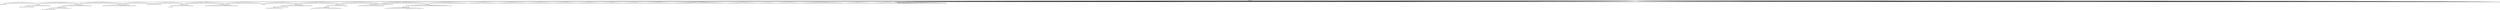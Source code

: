 digraph g {
	"52" -> "53";
	"53" [label="20"];
	"49" -> "50";
	"50" [label="38"];
	"48" -> "49";
	"49" [color=indianred1, style=filled, label="11"];
	"47" -> "48";
	"48" [label="10"];
	"44" -> "45";
	"45" [label="28"];
	"43" -> "44";
	"44" [color=indianred1, style=filled, label="24"];
	"42" -> "43";
	"43" [label="17"];
	"41" -> "42";
	"42" [color=indianred1, style=filled, label="18"];
	"40" -> "41";
	"41" [label="24"];
	"37" -> "38";
	"38" [color=indianred1, style=filled, label="3"];
	"36" -> "37";
	"37" [label="36"];
	"34" -> "35";
	"35" [label="35"];
	"32" -> "33";
	"33" [label="13"];
	"31" -> "32";
	"32" [color=indianred1, style=filled, label="12"];
	"30" -> "31";
	"31" [label="1"];
	"28" -> "29";
	"29" [color=indianred1, style=filled, label="4"];
	"27" -> "28";
	"28" [label="46"];
	"23" -> "24";
	"24" [label="31"];
	"19" -> "20";
	"20" [color=indianred1, style=filled, label="32"];
	"18" -> "19";
	"19" [label="21"];
	"17" -> "18";
	"18" [color=indianred1, style=filled, label="41"];
	"16" -> "17";
	"17" [label="32"];
	"14" -> "15";
	"15" [color=indianred1, style=filled, label="34"];
	"13" -> "14";
	"14" [label="16"];
	"12" -> "13";
	"13" [color=indianred1, style=filled, label="47"];
	"11" -> "12";
	"12" [label="34"];
	"9" -> "10";
	"10" [color=indianred1, style=filled, label="2"];
	"6" -> "7";
	"7" [label="15"];
	"6" -> "8";
	"8" [label="6"];
	"6" -> "9";
	"9" [label="23"];
	"4" -> "5";
	"5" [color=indianred1, style=filled, label="39"];
	"3" -> "4";
	"4" [label="45"];
	"2" -> "3";
	"3" [color=indianred1, style=filled, label="14"];
	"1" -> "2";
	"2" [label="39"];
	"0" -> "1";
	"1" [label="14"];
	"0" -> "6";
	"6" [label="2"];
	"0" -> "11";
	"11" [label="47"];
	"0" -> "16";
	"16" [label="41"];
	"0" -> "21";
	"21" [label="30"];
	"0" -> "22";
	"22" [label="25"];
	"0" -> "23";
	"23" [label="40"];
	"0" -> "25";
	"25" [label="44"];
	"0" -> "26";
	"26" [label="26"];
	"0" -> "27";
	"27" [label="4"];
	"0" -> "30";
	"30" [label="12"];
	"0" -> "34";
	"34" [label="7"];
	"0" -> "36";
	"36" [label="3"];
	"0" -> "39";
	"39" [label="27"];
	"0" -> "40";
	"40" [label="18"];
	"0" -> "46";
	"46" [label="8"];
	"0" -> "47";
	"47" [label="11"];
	"0" -> "51";
	"51" [label="9"];
	"0" -> "52";
	"52" [label="33"];
	"0" -> "54";
	"54" [label="19"];
	"0" -> "55";
	"55" [label="49"];
	"0" -> "56";
	"56" [label="37"];
	"0" -> "57";
	"57" [label="5"];
	"0" -> "58";
	"58" [label="43"];
	"0" -> "59";
	"59" [label="42"];
	"0" -> "60";
	"60" [label="50"];
	"0" -> "61";
	"61" [label="48"];
	"0" -> "62";
	"62" [label="29"];
	"0" -> "63";
	"63" [label="22"];
	"0" [label="germline"];
	"0" -> "cell1";
	"cell1" [shape=box];
	"0" -> "cell2";
	"cell2" [shape=box];
	"6" -> "cell3";
	"cell3" [shape=box];
	"0" -> "cell4";
	"cell4" [shape=box];
	"54" -> "cell5";
	"cell5" [shape=box];
	"61" -> "cell6";
	"cell6" [shape=box];
	"0" -> "cell7";
	"cell7" [shape=box];
	"37" -> "cell8";
	"cell8" [shape=box];
	"22" -> "cell9";
	"cell9" [shape=box];
	"23" -> "cell10";
	"cell10" [shape=box];
	"0" -> "cell11";
	"cell11" [shape=box];
	"0" -> "cell12";
	"cell12" [shape=box];
	"7" -> "cell13";
	"cell13" [shape=box];
	"0" -> "cell14";
	"cell14" [shape=box];
	"0" -> "cell15";
	"cell15" [shape=box];
	"50" -> "cell16";
	"cell16" [shape=box];
	"3" -> "cell17";
	"cell17" [shape=box];
	"3" -> "cell18";
	"cell18" [shape=box];
	"57" -> "cell19";
	"cell19" [shape=box];
	"0" -> "cell20";
	"cell20" [shape=box];
	"0" -> "cell21";
	"cell21" [shape=box];
	"6" -> "cell22";
	"cell22" [shape=box];
	"42" -> "cell23";
	"cell23" [shape=box];
	"16" -> "cell24";
	"cell24" [shape=box];
	"27" -> "cell25";
	"cell25" [shape=box];
	"5" -> "cell26";
	"cell26" [shape=box];
	"18" -> "cell27";
	"cell27" [shape=box];
	"0" -> "cell28";
	"cell28" [shape=box];
	"0" -> "cell29";
	"cell29" [shape=box];
	"0" -> "cell30";
	"cell30" [shape=box];
	"0" -> "cell31";
	"cell31" [shape=box];
	"0" -> "cell32";
	"cell32" [shape=box];
	"0" -> "cell33";
	"cell33" [shape=box];
	"39" -> "cell34";
	"cell34" [shape=box];
	"46" -> "cell35";
	"cell35" [shape=box];
	"0" -> "cell36";
	"cell36" [shape=box];
	"26" -> "cell37";
	"cell37" [shape=box];
	"0" -> "cell38";
	"cell38" [shape=box];
	"0" -> "cell39";
	"cell39" [shape=box];
	"0" -> "cell40";
	"cell40" [shape=box];
	"0" -> "cell41";
	"cell41" [shape=box];
	"5" -> "cell42";
	"cell42" [shape=box];
	"30" -> "cell43";
	"cell43" [shape=box];
	"3" -> "cell44";
	"cell44" [shape=box];
	"44" -> "cell45";
	"cell45" [shape=box];
	"0" -> "cell46";
	"cell46" [shape=box];
	"52" -> "cell47";
	"cell47" [shape=box];
	"0" -> "cell48";
	"cell48" [shape=box];
	"15" -> "cell49";
	"cell49" [shape=box];
	"0" -> "cell50";
	"cell50" [shape=box];
	"0" -> "cell51";
	"cell51" [shape=box];
	"59" -> "cell52";
	"cell52" [shape=box];
	"49" -> "cell53";
	"cell53" [shape=box];
	"0" -> "cell54";
	"cell54" [shape=box];
	"0" -> "cell55";
	"cell55" [shape=box];
	"0" -> "cell56";
	"cell56" [shape=box];
	"0" -> "cell57";
	"cell57" [shape=box];
	"60" -> "cell58";
	"cell58" [shape=box];
	"0" -> "cell59";
	"cell59" [shape=box];
	"61" -> "cell60";
	"cell60" [shape=box];
	"10" -> "cell61";
	"cell61" [shape=box];
	"23" -> "cell62";
	"cell62" [shape=box];
	"27" -> "cell63";
	"cell63" [shape=box];
	"0" -> "cell64";
	"cell64" [shape=box];
	"1" -> "cell65";
	"cell65" [shape=box];
	"16" -> "cell66";
	"cell66" [shape=box];
	"0" -> "cell67";
	"cell67" [shape=box];
	"0" -> "cell68";
	"cell68" [shape=box];
	"0" -> "cell69";
	"cell69" [shape=box];
	"0" -> "cell70";
	"cell70" [shape=box];
	"15" -> "cell71";
	"cell71" [shape=box];
	"54" -> "cell72";
	"cell72" [shape=box];
	"0" -> "cell73";
	"cell73" [shape=box];
	"0" -> "cell74";
	"cell74" [shape=box];
	"0" -> "cell75";
	"cell75" [shape=box];
	"30" -> "cell76";
	"cell76" [shape=box];
	"10" -> "cell77";
	"cell77" [shape=box];
	"60" -> "cell78";
	"cell78" [shape=box];
	"47" -> "cell79";
	"cell79" [shape=box];
	"0" -> "cell80";
	"cell80" [shape=box];
	"0" -> "cell81";
	"cell81" [shape=box];
	"32" -> "cell82";
	"cell82" [shape=box];
	"0" -> "cell83";
	"cell83" [shape=box];
	"7" -> "cell84";
	"cell84" [shape=box];
	"0" -> "cell85";
	"cell85" [shape=box];
	"0" -> "cell86";
	"cell86" [shape=box];
	"23" -> "cell87";
	"cell87" [shape=box];
	"29" -> "cell88";
	"cell88" [shape=box];
	"5" -> "cell89";
	"cell89" [shape=box];
	"0" -> "cell90";
	"cell90" [shape=box];
	"0" -> "cell91";
	"cell91" [shape=box];
	"0" -> "cell92";
	"cell92" [shape=box];
	"0" -> "cell93";
	"cell93" [shape=box];
	"46" -> "cell94";
	"cell94" [shape=box];
	"0" -> "cell95";
	"cell95" [shape=box];
	"55" -> "cell96";
	"cell96" [shape=box];
	"0" -> "cell97";
	"cell97" [shape=box];
	"6" -> "cell98";
	"cell98" [shape=box];
	"25" -> "cell99";
	"cell99" [shape=box];
	"46" -> "cell100";
	"cell100" [shape=box];
	"34" -> "cell101";
	"cell101" [shape=box];
	"47" -> "cell102";
	"cell102" [shape=box];
	"62" -> "cell103";
	"cell103" [shape=box];
	"30" -> "cell104";
	"cell104" [shape=box];
	"0" -> "cell105";
	"cell105" [shape=box];
	"27" -> "cell106";
	"cell106" [shape=box];
	"27" -> "cell107";
	"cell107" [shape=box];
	"0" -> "cell108";
	"cell108" [shape=box];
	"0" -> "cell109";
	"cell109" [shape=box];
	"2" -> "cell110";
	"cell110" [shape=box];
	"0" -> "cell111";
	"cell111" [shape=box];
	"0" -> "cell112";
	"cell112" [shape=box];
	"23" -> "cell113";
	"cell113" [shape=box];
	"0" -> "cell114";
	"cell114" [shape=box];
	"0" -> "cell115";
	"cell115" [shape=box];
	"0" -> "cell116";
	"cell116" [shape=box];
	"0" -> "cell117";
	"cell117" [shape=box];
	"45" -> "cell118";
	"cell118" [shape=box];
	"0" -> "cell119";
	"cell119" [shape=box];
	"0" -> "cell120";
	"cell120" [shape=box];
	"44" -> "cell121";
	"cell121" [shape=box];
	"23" -> "cell122";
	"cell122" [shape=box];
	"6" -> "cell123";
	"cell123" [shape=box];
	"52" -> "cell124";
	"cell124" [shape=box];
	"22" -> "cell125";
	"cell125" [shape=box];
	"59" -> "cell126";
	"cell126" [shape=box];
	"0" -> "cell127";
	"cell127" [shape=box];
	"16" -> "cell128";
	"cell128" [shape=box];
	"38" -> "cell129";
	"cell129" [shape=box];
	"38" -> "cell130";
	"cell130" [shape=box];
	"0" -> "cell131";
	"cell131" [shape=box];
	"39" -> "cell132";
	"cell132" [shape=box];
	"60" -> "cell133";
	"cell133" [shape=box];
	"26" -> "cell134";
	"cell134" [shape=box];
	"0" -> "cell135";
	"cell135" [shape=box];
	"62" -> "cell136";
	"cell136" [shape=box];
	"10" -> "cell137";
	"cell137" [shape=box];
	"29" -> "cell138";
	"cell138" [shape=box];
	"0" -> "cell139";
	"cell139" [shape=box];
	"61" -> "cell140";
	"cell140" [shape=box];
	"11" -> "cell141";
	"cell141" [shape=box];
	"39" -> "cell142";
	"cell142" [shape=box];
	"0" -> "cell143";
	"cell143" [shape=box];
	"0" -> "cell144";
	"cell144" [shape=box];
	"0" -> "cell145";
	"cell145" [shape=box];
	"0" -> "cell146";
	"cell146" [shape=box];
	"0" -> "cell147";
	"cell147" [shape=box];
	"0" -> "cell148";
	"cell148" [shape=box];
	"0" -> "cell149";
	"cell149" [shape=box];
	"29" -> "cell150";
	"cell150" [shape=box];
	"0" -> "cell151";
	"cell151" [shape=box];
	"58" -> "cell152";
	"cell152" [shape=box];
	"38" -> "cell153";
	"cell153" [shape=box];
	"39" -> "cell154";
	"cell154" [shape=box];
	"0" -> "cell155";
	"cell155" [shape=box];
	"8" -> "cell156";
	"cell156" [shape=box];
	"29" -> "cell157";
	"cell157" [shape=box];
	"30" -> "cell158";
	"cell158" [shape=box];
	"60" -> "cell159";
	"cell159" [shape=box];
	"0" -> "cell160";
	"cell160" [shape=box];
	"38" -> "cell161";
	"cell161" [shape=box];
	"27" -> "cell162";
	"cell162" [shape=box];
	"0" -> "cell163";
	"cell163" [shape=box];
	"0" -> "cell164";
	"cell164" [shape=box];
	"59" -> "cell165";
	"cell165" [shape=box];
	"0" -> "cell166";
	"cell166" [shape=box];
	"15" -> "cell167";
	"cell167" [shape=box];
	"0" -> "cell168";
	"cell168" [shape=box];
	"46" -> "cell169";
	"cell169" [shape=box];
	"0" -> "cell170";
	"cell170" [shape=box];
	"0" -> "cell171";
	"cell171" [shape=box];
	"59" -> "cell172";
	"cell172" [shape=box];
	"58" -> "cell173";
	"cell173" [shape=box];
	"54" -> "cell174";
	"cell174" [shape=box];
	"34" -> "cell175";
	"cell175" [shape=box];
	"0" -> "cell176";
	"cell176" [shape=box];
	"0" -> "cell177";
	"cell177" [shape=box];
	"57" -> "cell178";
	"cell178" [shape=box];
	"0" -> "cell179";
	"cell179" [shape=box];
	"0" -> "cell180";
	"cell180" [shape=box];
	"21" -> "cell181";
	"cell181" [shape=box];
	"22" -> "cell182";
	"cell182" [shape=box];
	"16" -> "cell183";
	"cell183" [shape=box];
	"16" -> "cell184";
	"cell184" [shape=box];
	"3" -> "cell185";
	"cell185" [shape=box];
	"0" -> "cell186";
	"cell186" [shape=box];
	"63" -> "cell187";
	"cell187" [shape=box];
	"5" -> "cell188";
	"cell188" [shape=box];
	"35" -> "cell189";
	"cell189" [shape=box];
	"0" -> "cell190";
	"cell190" [shape=box];
	"55" -> "cell191";
	"cell191" [shape=box];
	"0" -> "cell192";
	"cell192" [shape=box];
	"0" -> "cell193";
	"cell193" [shape=box];
	"0" -> "cell194";
	"cell194" [shape=box];
	"0" -> "cell195";
	"cell195" [shape=box];
	"29" -> "cell196";
	"cell196" [shape=box];
	"0" -> "cell197";
	"cell197" [shape=box];
	"0" -> "cell198";
	"cell198" [shape=box];
	"35" -> "cell199";
	"cell199" [shape=box];
	"0" -> "cell200";
	"cell200" [shape=box];
	"0" -> "cell201";
	"cell201" [shape=box];
	"44" -> "cell202";
	"cell202" [shape=box];
	"0" -> "cell203";
	"cell203" [shape=box];
	"0" -> "cell204";
	"cell204" [shape=box];
	"42" -> "cell205";
	"cell205" [shape=box];
	"0" -> "cell206";
	"cell206" [shape=box];
	"0" -> "cell207";
	"cell207" [shape=box];
	"0" -> "cell208";
	"cell208" [shape=box];
	"0" -> "cell209";
	"cell209" [shape=box];
	"0" -> "cell210";
	"cell210" [shape=box];
	"35" -> "cell211";
	"cell211" [shape=box];
	"0" -> "cell212";
	"cell212" [shape=box];
	"51" -> "cell213";
	"cell213" [shape=box];
	"0" -> "cell214";
	"cell214" [shape=box];
	"1" -> "cell215";
	"cell215" [shape=box];
	"0" -> "cell216";
	"cell216" [shape=box];
	"5" -> "cell217";
	"cell217" [shape=box];
	"32" -> "cell218";
	"cell218" [shape=box];
	"0" -> "cell219";
	"cell219" [shape=box];
	"42" -> "cell220";
	"cell220" [shape=box];
	"12" -> "cell221";
	"cell221" [shape=box];
	"0" -> "cell222";
	"cell222" [shape=box];
	"0" -> "cell223";
	"cell223" [shape=box];
	"5" -> "cell224";
	"cell224" [shape=box];
	"0" -> "cell225";
	"cell225" [shape=box];
	"0" -> "cell226";
	"cell226" [shape=box];
	"0" -> "cell227";
	"cell227" [shape=box];
	"0" -> "cell228";
	"cell228" [shape=box];
	"0" -> "cell229";
	"cell229" [shape=box];
	"0" -> "cell230";
	"cell230" [shape=box];
	"0" -> "cell231";
	"cell231" [shape=box];
	"0" -> "cell232";
	"cell232" [shape=box];
	"0" -> "cell233";
	"cell233" [shape=box];
	"27" -> "cell234";
	"cell234" [shape=box];
	"41" -> "cell235";
	"cell235" [shape=box];
	"1" -> "cell236";
	"cell236" [shape=box];
	"0" -> "cell237";
	"cell237" [shape=box];
	"14" -> "cell238";
	"cell238" [shape=box];
	"0" -> "cell239";
	"cell239" [shape=box];
	"0" -> "cell240";
	"cell240" [shape=box];
	"0" -> "cell241";
	"cell241" [shape=box];
	"0" -> "cell242";
	"cell242" [shape=box];
	"6" -> "cell243";
	"cell243" [shape=box];
	"0" -> "cell244";
	"cell244" [shape=box];
	"0" -> "cell245";
	"cell245" [shape=box];
	"27" -> "cell246";
	"cell246" [shape=box];
	"0" -> "cell247";
	"cell247" [shape=box];
	"0" -> "cell248";
	"cell248" [shape=box];
	"32" -> "cell249";
	"cell249" [shape=box];
	"22" -> "cell250";
	"cell250" [shape=box];
	"33" -> "cell251";
	"cell251" [shape=box];
	"0" -> "cell252";
	"cell252" [shape=box];
	"36" -> "cell253";
	"cell253" [shape=box];
	"0" -> "cell254";
	"cell254" [shape=box];
	"0" -> "cell255";
	"cell255" [shape=box];
	"0" -> "cell256";
	"cell256" [shape=box];
	"5" -> "cell257";
	"cell257" [shape=box];
	"46" -> "cell258";
	"cell258" [shape=box];
	"51" -> "cell259";
	"cell259" [shape=box];
	"0" -> "cell260";
	"cell260" [shape=box];
	"0" -> "cell261";
	"cell261" [shape=box];
	"30" -> "cell262";
	"cell262" [shape=box];
	"0" -> "cell263";
	"cell263" [shape=box];
	"34" -> "cell264";
	"cell264" [shape=box];
	"7" -> "cell265";
	"cell265" [shape=box];
	"0" -> "cell266";
	"cell266" [shape=box];
	"63" -> "cell267";
	"cell267" [shape=box];
	"16" -> "cell268";
	"cell268" [shape=box];
	"40" -> "cell269";
	"cell269" [shape=box];
	"1" -> "cell270";
	"cell270" [shape=box];
	"23" -> "cell271";
	"cell271" [shape=box];
	"51" -> "cell272";
	"cell272" [shape=box];
	"60" -> "cell273";
	"cell273" [shape=box];
	"55" -> "cell274";
	"cell274" [shape=box];
	"0" -> "cell275";
	"cell275" [shape=box];
	"0" -> "cell276";
	"cell276" [shape=box];
	"0" -> "cell277";
	"cell277" [shape=box];
	"47" -> "cell278";
	"cell278" [shape=box];
	"11" -> "cell279";
	"cell279" [shape=box];
	"0" -> "cell280";
	"cell280" [shape=box];
	"0" -> "cell281";
	"cell281" [shape=box];
	"0" -> "cell282";
	"cell282" [shape=box];
	"10" -> "cell283";
	"cell283" [shape=box];
	"1" -> "cell284";
	"cell284" [shape=box];
	"0" -> "cell285";
	"cell285" [shape=box];
	"0" -> "cell286";
	"cell286" [shape=box];
	"0" -> "cell287";
	"cell287" [shape=box];
	"61" -> "cell288";
	"cell288" [shape=box];
	"0" -> "cell289";
	"cell289" [shape=box];
	"55" -> "cell290";
	"cell290" [shape=box];
	"0" -> "cell291";
	"cell291" [shape=box];
	"50" -> "cell292";
	"cell292" [shape=box];
	"0" -> "cell293";
	"cell293" [shape=box];
	"0" -> "cell294";
	"cell294" [shape=box];
	"11" -> "cell295";
	"cell295" [shape=box];
	"27" -> "cell296";
	"cell296" [shape=box];
	"0" -> "cell297";
	"cell297" [shape=box];
	"0" -> "cell298";
	"cell298" [shape=box];
	"0" -> "cell299";
	"cell299" [shape=box];
	"16" -> "cell300";
	"cell300" [shape=box];
	"0" -> "cell301";
	"cell301" [shape=box];
	"49" -> "cell302";
	"cell302" [shape=box];
	"24" -> "cell303";
	"cell303" [shape=box];
	"59" -> "cell304";
	"cell304" [shape=box];
	"59" -> "cell305";
	"cell305" [shape=box];
	"59" -> "cell306";
	"cell306" [shape=box];
	"0" -> "cell307";
	"cell307" [shape=box];
	"0" -> "cell308";
	"cell308" [shape=box];
	"0" -> "cell309";
	"cell309" [shape=box];
	"0" -> "cell310";
	"cell310" [shape=box];
	"1" -> "cell311";
	"cell311" [shape=box];
	"0" -> "cell312";
	"cell312" [shape=box];
	"0" -> "cell313";
	"cell313" [shape=box];
	"0" -> "cell314";
	"cell314" [shape=box];
	"0" -> "cell315";
	"cell315" [shape=box];
	"0" -> "cell316";
	"cell316" [shape=box];
	"0" -> "cell317";
	"cell317" [shape=box];
	"55" -> "cell318";
	"cell318" [shape=box];
	"0" -> "cell319";
	"cell319" [shape=box];
	"0" -> "cell320";
	"cell320" [shape=box];
	"50" -> "cell321";
	"cell321" [shape=box];
	"0" -> "cell322";
	"cell322" [shape=box];
	"7" -> "cell323";
	"cell323" [shape=box];
	"49" -> "cell324";
	"cell324" [shape=box];
	"1" -> "cell325";
	"cell325" [shape=box];
	"0" -> "cell326";
	"cell326" [shape=box];
	"39" -> "cell327";
	"cell327" [shape=box];
	"0" -> "cell328";
	"cell328" [shape=box];
	"0" -> "cell329";
	"cell329" [shape=box];
	"39" -> "cell330";
	"cell330" [shape=box];
	"11" -> "cell331";
	"cell331" [shape=box];
	"0" -> "cell332";
	"cell332" [shape=box];
	"0" -> "cell333";
	"cell333" [shape=box];
	"0" -> "cell334";
	"cell334" [shape=box];
	"0" -> "cell335";
	"cell335" [shape=box];
	"0" -> "cell336";
	"cell336" [shape=box];
	"38" -> "cell337";
	"cell337" [shape=box];
	"42" -> "cell338";
	"cell338" [shape=box];
	"27" -> "cell339";
	"cell339" [shape=box];
	"6" -> "cell340";
	"cell340" [shape=box];
	"36" -> "cell341";
	"cell341" [shape=box];
	"40" -> "cell342";
	"cell342" [shape=box];
	"25" -> "cell343";
	"cell343" [shape=box];
	"0" -> "cell344";
	"cell344" [shape=box];
	"0" -> "cell345";
	"cell345" [shape=box];
	"3" -> "cell346";
	"cell346" [shape=box];
	"47" -> "cell347";
	"cell347" [shape=box];
	"55" -> "cell348";
	"cell348" [shape=box];
	"0" -> "cell349";
	"cell349" [shape=box];
	"0" -> "cell350";
	"cell350" [shape=box];
	"10" -> "cell351";
	"cell351" [shape=box];
	"50" -> "cell352";
	"cell352" [shape=box];
	"29" -> "cell353";
	"cell353" [shape=box];
	"38" -> "cell354";
	"cell354" [shape=box];
	"3" -> "cell355";
	"cell355" [shape=box];
	"0" -> "cell356";
	"cell356" [shape=box];
	"13" -> "cell357";
	"cell357" [shape=box];
	"0" -> "cell358";
	"cell358" [shape=box];
	"0" -> "cell359";
	"cell359" [shape=box];
	"40" -> "cell360";
	"cell360" [shape=box];
	"0" -> "cell361";
	"cell361" [shape=box];
	"12" -> "cell362";
	"cell362" [shape=box];
	"22" -> "cell363";
	"cell363" [shape=box];
	"0" -> "cell364";
	"cell364" [shape=box];
	"35" -> "cell365";
	"cell365" [shape=box];
	"42" -> "cell366";
	"cell366" [shape=box];
	"10" -> "cell367";
	"cell367" [shape=box];
	"52" -> "cell368";
	"cell368" [shape=box];
	"33" -> "cell369";
	"cell369" [shape=box];
	"0" -> "cell370";
	"cell370" [shape=box];
	"34" -> "cell371";
	"cell371" [shape=box];
	"0" -> "cell372";
	"cell372" [shape=box];
	"34" -> "cell373";
	"cell373" [shape=box];
	"0" -> "cell374";
	"cell374" [shape=box];
	"0" -> "cell375";
	"cell375" [shape=box];
	"0" -> "cell376";
	"cell376" [shape=box];
	"62" -> "cell377";
	"cell377" [shape=box];
	"0" -> "cell378";
	"cell378" [shape=box];
	"0" -> "cell379";
	"cell379" [shape=box];
	"0" -> "cell380";
	"cell380" [shape=box];
	"51" -> "cell381";
	"cell381" [shape=box];
	"0" -> "cell382";
	"cell382" [shape=box];
	"56" -> "cell383";
	"cell383" [shape=box];
	"0" -> "cell384";
	"cell384" [shape=box];
	"10" -> "cell385";
	"cell385" [shape=box];
	"0" -> "cell386";
	"cell386" [shape=box];
	"0" -> "cell387";
	"cell387" [shape=box];
	"0" -> "cell388";
	"cell388" [shape=box];
	"0" -> "cell389";
	"cell389" [shape=box];
	"29" -> "cell390";
	"cell390" [shape=box];
	"6" -> "cell391";
	"cell391" [shape=box];
	"56" -> "cell392";
	"cell392" [shape=box];
	"24" -> "cell393";
	"cell393" [shape=box];
	"44" -> "cell394";
	"cell394" [shape=box];
	"0" -> "cell395";
	"cell395" [shape=box];
	"25" -> "cell396";
	"cell396" [shape=box];
	"0" -> "cell397";
	"cell397" [shape=box];
	"47" -> "cell398";
	"cell398" [shape=box];
	"0" -> "cell399";
	"cell399" [shape=box];
	"56" -> "cell400";
	"cell400" [shape=box];
	"40" -> "cell401";
	"cell401" [shape=box];
	"0" -> "cell402";
	"cell402" [shape=box];
	"40" -> "cell403";
	"cell403" [shape=box];
	"10" -> "cell404";
	"cell404" [shape=box];
	"43" -> "cell405";
	"cell405" [shape=box];
	"0" -> "cell406";
	"cell406" [shape=box];
	"51" -> "cell407";
	"cell407" [shape=box];
	"55" -> "cell408";
	"cell408" [shape=box];
	"0" -> "cell409";
	"cell409" [shape=box];
	"0" -> "cell410";
	"cell410" [shape=box];
	"0" -> "cell411";
	"cell411" [shape=box];
	"0" -> "cell412";
	"cell412" [shape=box];
	"0" -> "cell413";
	"cell413" [shape=box];
	"0" -> "cell414";
	"cell414" [shape=box];
	"57" -> "cell415";
	"cell415" [shape=box];
	"0" -> "cell416";
	"cell416" [shape=box];
	"45" -> "cell417";
	"cell417" [shape=box];
	"19" -> "cell418";
	"cell418" [shape=box];
	"0" -> "cell419";
	"cell419" [shape=box];
	"32" -> "cell420";
	"cell420" [shape=box];
	"51" -> "cell421";
	"cell421" [shape=box];
	"0" -> "cell422";
	"cell422" [shape=box];
	"0" -> "cell423";
	"cell423" [shape=box];
	"6" -> "cell424";
	"cell424" [shape=box];
	"30" -> "cell425";
	"cell425" [shape=box];
	"0" -> "cell426";
	"cell426" [shape=box];
	"0" -> "cell427";
	"cell427" [shape=box];
	"0" -> "cell428";
	"cell428" [shape=box];
	"55" -> "cell429";
	"cell429" [shape=box];
	"29" -> "cell430";
	"cell430" [shape=box];
	"1" -> "cell431";
	"cell431" [shape=box];
	"20" -> "cell432";
	"cell432" [shape=box];
	"38" -> "cell433";
	"cell433" [shape=box];
	"0" -> "cell434";
	"cell434" [shape=box];
	"0" -> "cell435";
	"cell435" [shape=box];
	"0" -> "cell436";
	"cell436" [shape=box];
	"0" -> "cell437";
	"cell437" [shape=box];
	"44" -> "cell438";
	"cell438" [shape=box];
	"41" -> "cell439";
	"cell439" [shape=box];
	"27" -> "cell440";
	"cell440" [shape=box];
	"0" -> "cell441";
	"cell441" [shape=box];
	"50" -> "cell442";
	"cell442" [shape=box];
	"14" -> "cell443";
	"cell443" [shape=box];
	"0" -> "cell444";
	"cell444" [shape=box];
	"32" -> "cell445";
	"cell445" [shape=box];
	"20" -> "cell446";
	"cell446" [shape=box];
	"0" -> "cell447";
	"cell447" [shape=box];
	"0" -> "cell448";
	"cell448" [shape=box];
	"0" -> "cell449";
	"cell449" [shape=box];
	"0" -> "cell450";
	"cell450" [shape=box];
	"0" -> "cell451";
	"cell451" [shape=box];
	"0" -> "cell452";
	"cell452" [shape=box];
	"13" -> "cell453";
	"cell453" [shape=box];
	"0" -> "cell454";
	"cell454" [shape=box];
	"0" -> "cell455";
	"cell455" [shape=box];
	"21" -> "cell456";
	"cell456" [shape=box];
	"11" -> "cell457";
	"cell457" [shape=box];
	"0" -> "cell458";
	"cell458" [shape=box];
	"0" -> "cell459";
	"cell459" [shape=box];
	"31" -> "cell460";
	"cell460" [shape=box];
	"0" -> "cell461";
	"cell461" [shape=box];
	"16" -> "cell462";
	"cell462" [shape=box];
	"0" -> "cell463";
	"cell463" [shape=box];
	"0" -> "cell464";
	"cell464" [shape=box];
	"0" -> "cell465";
	"cell465" [shape=box];
	"0" -> "cell466";
	"cell466" [shape=box];
	"36" -> "cell467";
	"cell467" [shape=box];
	"36" -> "cell468";
	"cell468" [shape=box];
	"1" -> "cell469";
	"cell469" [shape=box];
	"0" -> "cell470";
	"cell470" [shape=box];
	"0" -> "cell471";
	"cell471" [shape=box];
	"0" -> "cell472";
	"cell472" [shape=box];
	"29" -> "cell473";
	"cell473" [shape=box];
	"0" -> "cell474";
	"cell474" [shape=box];
	"0" -> "cell475";
	"cell475" [shape=box];
	"0" -> "cell476";
	"cell476" [shape=box];
	"38" -> "cell477";
	"cell477" [shape=box];
	"0" -> "cell478";
	"cell478" [shape=box];
	"43" -> "cell479";
	"cell479" [shape=box];
	"0" -> "cell480";
	"cell480" [shape=box];
	"0" -> "cell481";
	"cell481" [shape=box];
	"0" -> "cell482";
	"cell482" [shape=box];
	"0" -> "cell483";
	"cell483" [shape=box];
	"32" -> "cell484";
	"cell484" [shape=box];
	"0" -> "cell485";
	"cell485" [shape=box];
	"0" -> "cell486";
	"cell486" [shape=box];
	"25" -> "cell487";
	"cell487" [shape=box];
	"22" -> "cell488";
	"cell488" [shape=box];
	"0" -> "cell489";
	"cell489" [shape=box];
	"15" -> "cell490";
	"cell490" [shape=box];
	"34" -> "cell491";
	"cell491" [shape=box];
	"0" -> "cell492";
	"cell492" [shape=box];
	"5" -> "cell493";
	"cell493" [shape=box];
	"0" -> "cell494";
	"cell494" [shape=box];
	"40" -> "cell495";
	"cell495" [shape=box];
	"0" -> "cell496";
	"cell496" [shape=box];
	"0" -> "cell497";
	"cell497" [shape=box];
	"0" -> "cell498";
	"cell498" [shape=box];
	"36" -> "cell499";
	"cell499" [shape=box];
	"0" -> "cell500";
	"cell500" [shape=box];
	"16" -> "cell501";
	"cell501" [shape=box];
	"0" -> "cell502";
	"cell502" [shape=box];
	"0" -> "cell503";
	"cell503" [shape=box];
	"0" -> "cell504";
	"cell504" [shape=box];
	"63" -> "cell505";
	"cell505" [shape=box];
	"0" -> "cell506";
	"cell506" [shape=box];
	"13" -> "cell507";
	"cell507" [shape=box];
	"0" -> "cell508";
	"cell508" [shape=box];
	"22" -> "cell509";
	"cell509" [shape=box];
	"0" -> "cell510";
	"cell510" [shape=box];
	"49" -> "cell511";
	"cell511" [shape=box];
	"0" -> "cell512";
	"cell512" [shape=box];
	"0" -> "cell513";
	"cell513" [shape=box];
	"33" -> "cell514";
	"cell514" [shape=box];
	"55" -> "cell515";
	"cell515" [shape=box];
	"0" -> "cell516";
	"cell516" [shape=box];
	"11" -> "cell517";
	"cell517" [shape=box];
	"59" -> "cell518";
	"cell518" [shape=box];
	"0" -> "cell519";
	"cell519" [shape=box];
	"3" -> "cell520";
	"cell520" [shape=box];
	"11" -> "cell521";
	"cell521" [shape=box];
	"0" -> "cell522";
	"cell522" [shape=box];
	"0" -> "cell523";
	"cell523" [shape=box];
	"0" -> "cell524";
	"cell524" [shape=box];
	"16" -> "cell525";
	"cell525" [shape=box];
	"54" -> "cell526";
	"cell526" [shape=box];
	"1" -> "cell527";
	"cell527" [shape=box];
	"47" -> "cell528";
	"cell528" [shape=box];
	"11" -> "cell529";
	"cell529" [shape=box];
	"24" -> "cell530";
	"cell530" [shape=box];
	"20" -> "cell531";
	"cell531" [shape=box];
	"0" -> "cell532";
	"cell532" [shape=box];
	"0" -> "cell533";
	"cell533" [shape=box];
	"20" -> "cell534";
	"cell534" [shape=box];
	"54" -> "cell535";
	"cell535" [shape=box];
	"47" -> "cell536";
	"cell536" [shape=box];
	"52" -> "cell537";
	"cell537" [shape=box];
	"21" -> "cell538";
	"cell538" [shape=box];
	"0" -> "cell539";
	"cell539" [shape=box];
	"0" -> "cell540";
	"cell540" [shape=box];
	"0" -> "cell541";
	"cell541" [shape=box];
	"0" -> "cell542";
	"cell542" [shape=box];
	"51" -> "cell543";
	"cell543" [shape=box];
	"3" -> "cell544";
	"cell544" [shape=box];
	"0" -> "cell545";
	"cell545" [shape=box];
	"0" -> "cell546";
	"cell546" [shape=box];
	"54" -> "cell547";
	"cell547" [shape=box];
	"25" -> "cell548";
	"cell548" [shape=box];
	"51" -> "cell549";
	"cell549" [shape=box];
	"0" -> "cell550";
	"cell550" [shape=box];
	"0" -> "cell551";
	"cell551" [shape=box];
	"0" -> "cell552";
	"cell552" [shape=box];
	"0" -> "cell553";
	"cell553" [shape=box];
	"34" -> "cell554";
	"cell554" [shape=box];
	"0" -> "cell555";
	"cell555" [shape=box];
	"0" -> "cell556";
	"cell556" [shape=box];
	"0" -> "cell557";
	"cell557" [shape=box];
	"0" -> "cell558";
	"cell558" [shape=box];
	"0" -> "cell559";
	"cell559" [shape=box];
	"0" -> "cell560";
	"cell560" [shape=box];
	"19" -> "cell561";
	"cell561" [shape=box];
	"0" -> "cell562";
	"cell562" [shape=box];
	"18" -> "cell563";
	"cell563" [shape=box];
	"30" -> "cell564";
	"cell564" [shape=box];
	"0" -> "cell565";
	"cell565" [shape=box];
	"0" -> "cell566";
	"cell566" [shape=box];
	"21" -> "cell567";
	"cell567" [shape=box];
	"50" -> "cell568";
	"cell568" [shape=box];
	"26" -> "cell569";
	"cell569" [shape=box];
	"0" -> "cell570";
	"cell570" [shape=box];
	"29" -> "cell571";
	"cell571" [shape=box];
	"0" -> "cell572";
	"cell572" [shape=box];
	"0" -> "cell573";
	"cell573" [shape=box];
	"0" -> "cell574";
	"cell574" [shape=box];
	"28" -> "cell575";
	"cell575" [shape=box];
	"37" -> "cell576";
	"cell576" [shape=box];
	"13" -> "cell577";
	"cell577" [shape=box];
	"0" -> "cell578";
	"cell578" [shape=box];
	"52" -> "cell579";
	"cell579" [shape=box];
	"0" -> "cell580";
	"cell580" [shape=box];
	"38" -> "cell581";
	"cell581" [shape=box];
	"0" -> "cell582";
	"cell582" [shape=box];
	"60" -> "cell583";
	"cell583" [shape=box];
	"0" -> "cell584";
	"cell584" [shape=box];
	"58" -> "cell585";
	"cell585" [shape=box];
	"20" -> "cell586";
	"cell586" [shape=box];
	"29" -> "cell587";
	"cell587" [shape=box];
	"17" -> "cell588";
	"cell588" [shape=box];
	"0" -> "cell589";
	"cell589" [shape=box];
	"51" -> "cell590";
	"cell590" [shape=box];
	"0" -> "cell591";
	"cell591" [shape=box];
	"23" -> "cell592";
	"cell592" [shape=box];
	"49" -> "cell593";
	"cell593" [shape=box];
	"0" -> "cell594";
	"cell594" [shape=box];
	"54" -> "cell595";
	"cell595" [shape=box];
	"0" -> "cell596";
	"cell596" [shape=box];
	"55" -> "cell597";
	"cell597" [shape=box];
	"49" -> "cell598";
	"cell598" [shape=box];
	"0" -> "cell599";
	"cell599" [shape=box];
	"16" -> "cell600";
	"cell600" [shape=box];
	"0" -> "cell601";
	"cell601" [shape=box];
	"0" -> "cell602";
	"cell602" [shape=box];
	"26" -> "cell603";
	"cell603" [shape=box];
	"54" -> "cell604";
	"cell604" [shape=box];
	"0" -> "cell605";
	"cell605" [shape=box];
	"22" -> "cell606";
	"cell606" [shape=box];
	"0" -> "cell607";
	"cell607" [shape=box];
	"60" -> "cell608";
	"cell608" [shape=box];
	"58" -> "cell609";
	"cell609" [shape=box];
	"22" -> "cell610";
	"cell610" [shape=box];
	"18" -> "cell611";
	"cell611" [shape=box];
	"47" -> "cell612";
	"cell612" [shape=box];
	"15" -> "cell613";
	"cell613" [shape=box];
	"1" -> "cell614";
	"cell614" [shape=box];
	"0" -> "cell615";
	"cell615" [shape=box];
	"21" -> "cell616";
	"cell616" [shape=box];
	"0" -> "cell617";
	"cell617" [shape=box];
	"0" -> "cell618";
	"cell618" [shape=box];
	"62" -> "cell619";
	"cell619" [shape=box];
	"0" -> "cell620";
	"cell620" [shape=box];
	"0" -> "cell621";
	"cell621" [shape=box];
	"0" -> "cell622";
	"cell622" [shape=box];
	"0" -> "cell623";
	"cell623" [shape=box];
	"26" -> "cell624";
	"cell624" [shape=box];
	"0" -> "cell625";
	"cell625" [shape=box];
	"0" -> "cell626";
	"cell626" [shape=box];
	"0" -> "cell627";
	"cell627" [shape=box];
	"15" -> "cell628";
	"cell628" [shape=box];
	"0" -> "cell629";
	"cell629" [shape=box];
	"0" -> "cell630";
	"cell630" [shape=box];
	"0" -> "cell631";
	"cell631" [shape=box];
	"0" -> "cell632";
	"cell632" [shape=box];
	"23" -> "cell633";
	"cell633" [shape=box];
	"46" -> "cell634";
	"cell634" [shape=box];
	"0" -> "cell635";
	"cell635" [shape=box];
	"0" -> "cell636";
	"cell636" [shape=box];
	"0" -> "cell637";
	"cell637" [shape=box];
	"0" -> "cell638";
	"cell638" [shape=box];
	"19" -> "cell639";
	"cell639" [shape=box];
	"0" -> "cell640";
	"cell640" [shape=box];
	"16" -> "cell641";
	"cell641" [shape=box];
	"15" -> "cell642";
	"cell642" [shape=box];
	"0" -> "cell643";
	"cell643" [shape=box];
	"25" -> "cell644";
	"cell644" [shape=box];
	"0" -> "cell645";
	"cell645" [shape=box];
	"16" -> "cell646";
	"cell646" [shape=box];
	"0" -> "cell647";
	"cell647" [shape=box];
	"0" -> "cell648";
	"cell648" [shape=box];
	"1" -> "cell649";
	"cell649" [shape=box];
	"39" -> "cell650";
	"cell650" [shape=box];
	"9" -> "cell651";
	"cell651" [shape=box];
	"1" -> "cell652";
	"cell652" [shape=box];
	"7" -> "cell653";
	"cell653" [shape=box];
	"0" -> "cell654";
	"cell654" [shape=box];
	"0" -> "cell655";
	"cell655" [shape=box];
	"0" -> "cell656";
	"cell656" [shape=box];
	"47" -> "cell657";
	"cell657" [shape=box];
	"0" -> "cell658";
	"cell658" [shape=box];
	"0" -> "cell659";
	"cell659" [shape=box];
	"16" -> "cell660";
	"cell660" [shape=box];
	"55" -> "cell661";
	"cell661" [shape=box];
	"0" -> "cell662";
	"cell662" [shape=box];
	"59" -> "cell663";
	"cell663" [shape=box];
	"0" -> "cell664";
	"cell664" [shape=box];
	"0" -> "cell665";
	"cell665" [shape=box];
	"55" -> "cell666";
	"cell666" [shape=box];
	"0" -> "cell667";
	"cell667" [shape=box];
	"0" -> "cell668";
	"cell668" [shape=box];
	"26" -> "cell669";
	"cell669" [shape=box];
	"18" -> "cell670";
	"cell670" [shape=box];
	"0" -> "cell671";
	"cell671" [shape=box];
	"49" -> "cell672";
	"cell672" [shape=box];
	"0" -> "cell673";
	"cell673" [shape=box];
	"0" -> "cell674";
	"cell674" [shape=box];
	"0" -> "cell675";
	"cell675" [shape=box];
	"55" -> "cell676";
	"cell676" [shape=box];
	"0" -> "cell677";
	"cell677" [shape=box];
	"0" -> "cell678";
	"cell678" [shape=box];
	"0" -> "cell679";
	"cell679" [shape=box];
	"0" -> "cell680";
	"cell680" [shape=box];
	"0" -> "cell681";
	"cell681" [shape=box];
	"0" -> "cell682";
	"cell682" [shape=box];
	"21" -> "cell683";
	"cell683" [shape=box];
	"0" -> "cell684";
	"cell684" [shape=box];
	"5" -> "cell685";
	"cell685" [shape=box];
	"61" -> "cell686";
	"cell686" [shape=box];
	"40" -> "cell687";
	"cell687" [shape=box];
	"0" -> "cell688";
	"cell688" [shape=box];
	"0" -> "cell689";
	"cell689" [shape=box];
	"56" -> "cell690";
	"cell690" [shape=box];
	"0" -> "cell691";
	"cell691" [shape=box];
	"0" -> "cell692";
	"cell692" [shape=box];
	"9" -> "cell693";
	"cell693" [shape=box];
	"0" -> "cell694";
	"cell694" [shape=box];
	"0" -> "cell695";
	"cell695" [shape=box];
	"1" -> "cell696";
	"cell696" [shape=box];
	"0" -> "cell697";
	"cell697" [shape=box];
	"0" -> "cell698";
	"cell698" [shape=box];
	"0" -> "cell699";
	"cell699" [shape=box];
	"0" -> "cell700";
	"cell700" [shape=box];
	"26" -> "cell701";
	"cell701" [shape=box];
	"0" -> "cell702";
	"cell702" [shape=box];
	"0" -> "cell703";
	"cell703" [shape=box];
	"6" -> "cell704";
	"cell704" [shape=box];
	"26" -> "cell705";
	"cell705" [shape=box];
	"0" -> "cell706";
	"cell706" [shape=box];
	"0" -> "cell707";
	"cell707" [shape=box];
	"0" -> "cell708";
	"cell708" [shape=box];
	"0" -> "cell709";
	"cell709" [shape=box];
	"28" -> "cell710";
	"cell710" [shape=box];
	"0" -> "cell711";
	"cell711" [shape=box];
	"0" -> "cell712";
	"cell712" [shape=box];
	"0" -> "cell713";
	"cell713" [shape=box];
	"0" -> "cell714";
	"cell714" [shape=box];
	"0" -> "cell715";
	"cell715" [shape=box];
	"29" -> "cell716";
	"cell716" [shape=box];
	"0" -> "cell717";
	"cell717" [shape=box];
	"3" -> "cell718";
	"cell718" [shape=box];
	"0" -> "cell719";
	"cell719" [shape=box];
	"0" -> "cell720";
	"cell720" [shape=box];
	"10" -> "cell721";
	"cell721" [shape=box];
	"0" -> "cell722";
	"cell722" [shape=box];
	"44" -> "cell723";
	"cell723" [shape=box];
	"36" -> "cell724";
	"cell724" [shape=box];
	"0" -> "cell725";
	"cell725" [shape=box];
	"44" -> "cell726";
	"cell726" [shape=box];
	"0" -> "cell727";
	"cell727" [shape=box];
	"0" -> "cell728";
	"cell728" [shape=box];
	"27" -> "cell729";
	"cell729" [shape=box];
	"0" -> "cell730";
	"cell730" [shape=box];
	"0" -> "cell731";
	"cell731" [shape=box];
	"0" -> "cell732";
	"cell732" [shape=box];
	"43" -> "cell733";
	"cell733" [shape=box];
	"40" -> "cell734";
	"cell734" [shape=box];
	"30" -> "cell735";
	"cell735" [shape=box];
	"0" -> "cell736";
	"cell736" [shape=box];
	"0" -> "cell737";
	"cell737" [shape=box];
	"0" -> "cell738";
	"cell738" [shape=box];
	"11" -> "cell739";
	"cell739" [shape=box];
	"12" -> "cell740";
	"cell740" [shape=box];
	"40" -> "cell741";
	"cell741" [shape=box];
	"0" -> "cell742";
	"cell742" [shape=box];
	"0" -> "cell743";
	"cell743" [shape=box];
	"6" -> "cell744";
	"cell744" [shape=box];
	"0" -> "cell745";
	"cell745" [shape=box];
	"38" -> "cell746";
	"cell746" [shape=box];
	"0" -> "cell747";
	"cell747" [shape=box];
	"63" -> "cell748";
	"cell748" [shape=box];
	"5" -> "cell749";
	"cell749" [shape=box];
	"0" -> "cell750";
	"cell750" [shape=box];
	"23" -> "cell751";
	"cell751" [shape=box];
	"40" -> "cell752";
	"cell752" [shape=box];
	"0" -> "cell753";
	"cell753" [shape=box];
	"0" -> "cell754";
	"cell754" [shape=box];
	"3" -> "cell755";
	"cell755" [shape=box];
	"0" -> "cell756";
	"cell756" [shape=box];
	"0" -> "cell757";
	"cell757" [shape=box];
	"0" -> "cell758";
	"cell758" [shape=box];
	"13" -> "cell759";
	"cell759" [shape=box];
	"0" -> "cell760";
	"cell760" [shape=box];
	"62" -> "cell761";
	"cell761" [shape=box];
	"0" -> "cell762";
	"cell762" [shape=box];
	"0" -> "cell763";
	"cell763" [shape=box];
	"47" -> "cell764";
	"cell764" [shape=box];
	"0" -> "cell765";
	"cell765" [shape=box];
	"0" -> "cell766";
	"cell766" [shape=box];
	"5" -> "cell767";
	"cell767" [shape=box];
	"42" -> "cell768";
	"cell768" [shape=box];
	"0" -> "cell769";
	"cell769" [shape=box];
	"0" -> "cell770";
	"cell770" [shape=box];
	"0" -> "cell771";
	"cell771" [shape=box];
	"11" -> "cell772";
	"cell772" [shape=box];
	"0" -> "cell773";
	"cell773" [shape=box];
	"0" -> "cell774";
	"cell774" [shape=box];
	"30" -> "cell775";
	"cell775" [shape=box];
	"35" -> "cell776";
	"cell776" [shape=box];
	"10" -> "cell777";
	"cell777" [shape=box];
	"0" -> "cell778";
	"cell778" [shape=box];
	"18" -> "cell779";
	"cell779" [shape=box];
	"0" -> "cell780";
	"cell780" [shape=box];
	"11" -> "cell781";
	"cell781" [shape=box];
	"0" -> "cell782";
	"cell782" [shape=box];
	"0" -> "cell783";
	"cell783" [shape=box];
	"0" -> "cell784";
	"cell784" [shape=box];
	"0" -> "cell785";
	"cell785" [shape=box];
	"59" -> "cell786";
	"cell786" [shape=box];
	"3" -> "cell787";
	"cell787" [shape=box];
	"40" -> "cell788";
	"cell788" [shape=box];
	"45" -> "cell789";
	"cell789" [shape=box];
	"0" -> "cell790";
	"cell790" [shape=box];
	"0" -> "cell791";
	"cell791" [shape=box];
	"0" -> "cell792";
	"cell792" [shape=box];
	"55" -> "cell793";
	"cell793" [shape=box];
	"0" -> "cell794";
	"cell794" [shape=box];
	"6" -> "cell795";
	"cell795" [shape=box];
	"46" -> "cell796";
	"cell796" [shape=box];
	"0" -> "cell797";
	"cell797" [shape=box];
	"0" -> "cell798";
	"cell798" [shape=box];
	"0" -> "cell799";
	"cell799" [shape=box];
	"0" -> "cell800";
	"cell800" [shape=box];
	"0" -> "cell801";
	"cell801" [shape=box];
	"0" -> "cell802";
	"cell802" [shape=box];
	"40" -> "cell803";
	"cell803" [shape=box];
	"32" -> "cell804";
	"cell804" [shape=box];
	"15" -> "cell805";
	"cell805" [shape=box];
	"0" -> "cell806";
	"cell806" [shape=box];
	"13" -> "cell807";
	"cell807" [shape=box];
	"58" -> "cell808";
	"cell808" [shape=box];
	"54" -> "cell809";
	"cell809" [shape=box];
	"55" -> "cell810";
	"cell810" [shape=box];
	"0" -> "cell811";
	"cell811" [shape=box];
	"0" -> "cell812";
	"cell812" [shape=box];
	"0" -> "cell813";
	"cell813" [shape=box];
	"0" -> "cell814";
	"cell814" [shape=box];
	"0" -> "cell815";
	"cell815" [shape=box];
	"34" -> "cell816";
	"cell816" [shape=box];
	"0" -> "cell817";
	"cell817" [shape=box];
	"40" -> "cell818";
	"cell818" [shape=box];
	"0" -> "cell819";
	"cell819" [shape=box];
	"0" -> "cell820";
	"cell820" [shape=box];
	"44" -> "cell821";
	"cell821" [shape=box];
	"55" -> "cell822";
	"cell822" [shape=box];
	"0" -> "cell823";
	"cell823" [shape=box];
	"21" -> "cell824";
	"cell824" [shape=box];
	"0" -> "cell825";
	"cell825" [shape=box];
	"0" -> "cell826";
	"cell826" [shape=box];
	"22" -> "cell827";
	"cell827" [shape=box];
	"0" -> "cell828";
	"cell828" [shape=box];
	"52" -> "cell829";
	"cell829" [shape=box];
	"0" -> "cell830";
	"cell830" [shape=box];
	"5" -> "cell831";
	"cell831" [shape=box];
	"34" -> "cell832";
	"cell832" [shape=box];
	"0" -> "cell833";
	"cell833" [shape=box];
	"0" -> "cell834";
	"cell834" [shape=box];
	"0" -> "cell835";
	"cell835" [shape=box];
	"0" -> "cell836";
	"cell836" [shape=box];
	"56" -> "cell837";
	"cell837" [shape=box];
	"58" -> "cell838";
	"cell838" [shape=box];
	"0" -> "cell839";
	"cell839" [shape=box];
	"0" -> "cell840";
	"cell840" [shape=box];
	"3" -> "cell841";
	"cell841" [shape=box];
	"27" -> "cell842";
	"cell842" [shape=box];
	"59" -> "cell843";
	"cell843" [shape=box];
	"63" -> "cell844";
	"cell844" [shape=box];
	"0" -> "cell845";
	"cell845" [shape=box];
	"0" -> "cell846";
	"cell846" [shape=box];
	"23" -> "cell847";
	"cell847" [shape=box];
	"1" -> "cell848";
	"cell848" [shape=box];
	"59" -> "cell849";
	"cell849" [shape=box];
	"47" -> "cell850";
	"cell850" [shape=box];
	"0" -> "cell851";
	"cell851" [shape=box];
	"0" -> "cell852";
	"cell852" [shape=box];
	"58" -> "cell853";
	"cell853" [shape=box];
	"0" -> "cell854";
	"cell854" [shape=box];
	"36" -> "cell855";
	"cell855" [shape=box];
	"58" -> "cell856";
	"cell856" [shape=box];
	"0" -> "cell857";
	"cell857" [shape=box];
	"56" -> "cell858";
	"cell858" [shape=box];
	"0" -> "cell859";
	"cell859" [shape=box];
	"0" -> "cell860";
	"cell860" [shape=box];
	"44" -> "cell861";
	"cell861" [shape=box];
	"0" -> "cell862";
	"cell862" [shape=box];
	"0" -> "cell863";
	"cell863" [shape=box];
	"61" -> "cell864";
	"cell864" [shape=box];
	"16" -> "cell865";
	"cell865" [shape=box];
	"30" -> "cell866";
	"cell866" [shape=box];
	"0" -> "cell867";
	"cell867" [shape=box];
	"11" -> "cell868";
	"cell868" [shape=box];
	"0" -> "cell869";
	"cell869" [shape=box];
	"60" -> "cell870";
	"cell870" [shape=box];
	"0" -> "cell871";
	"cell871" [shape=box];
	"42" -> "cell872";
	"cell872" [shape=box];
	"16" -> "cell873";
	"cell873" [shape=box];
	"0" -> "cell874";
	"cell874" [shape=box];
	"0" -> "cell875";
	"cell875" [shape=box];
	"54" -> "cell876";
	"cell876" [shape=box];
	"62" -> "cell877";
	"cell877" [shape=box];
	"0" -> "cell878";
	"cell878" [shape=box];
	"0" -> "cell879";
	"cell879" [shape=box];
	"46" -> "cell880";
	"cell880" [shape=box];
	"0" -> "cell881";
	"cell881" [shape=box];
	"0" -> "cell882";
	"cell882" [shape=box];
	"44" -> "cell883";
	"cell883" [shape=box];
	"0" -> "cell884";
	"cell884" [shape=box];
	"0" -> "cell885";
	"cell885" [shape=box];
	"0" -> "cell886";
	"cell886" [shape=box];
	"60" -> "cell887";
	"cell887" [shape=box];
	"0" -> "cell888";
	"cell888" [shape=box];
	"48" -> "cell889";
	"cell889" [shape=box];
	"0" -> "cell890";
	"cell890" [shape=box];
	"0" -> "cell891";
	"cell891" [shape=box];
	"29" -> "cell892";
	"cell892" [shape=box];
	"0" -> "cell893";
	"cell893" [shape=box];
	"19" -> "cell894";
	"cell894" [shape=box];
	"63" -> "cell895";
	"cell895" [shape=box];
	"59" -> "cell896";
	"cell896" [shape=box];
	"0" -> "cell897";
	"cell897" [shape=box];
	"23" -> "cell898";
	"cell898" [shape=box];
	"0" -> "cell899";
	"cell899" [shape=box];
	"0" -> "cell900";
	"cell900" [shape=box];
	"0" -> "cell901";
	"cell901" [shape=box];
	"62" -> "cell902";
	"cell902" [shape=box];
	"0" -> "cell903";
	"cell903" [shape=box];
	"0" -> "cell904";
	"cell904" [shape=box];
	"30" -> "cell905";
	"cell905" [shape=box];
	"0" -> "cell906";
	"cell906" [shape=box];
	"0" -> "cell907";
	"cell907" [shape=box];
	"61" -> "cell908";
	"cell908" [shape=box];
	"42" -> "cell909";
	"cell909" [shape=box];
	"42" -> "cell910";
	"cell910" [shape=box];
	"15" -> "cell911";
	"cell911" [shape=box];
	"0" -> "cell912";
	"cell912" [shape=box];
	"38" -> "cell913";
	"cell913" [shape=box];
	"15" -> "cell914";
	"cell914" [shape=box];
	"0" -> "cell915";
	"cell915" [shape=box];
	"0" -> "cell916";
	"cell916" [shape=box];
	"0" -> "cell917";
	"cell917" [shape=box];
	"20" -> "cell918";
	"cell918" [shape=box];
	"0" -> "cell919";
	"cell919" [shape=box];
	"0" -> "cell920";
	"cell920" [shape=box];
	"6" -> "cell921";
	"cell921" [shape=box];
	"0" -> "cell922";
	"cell922" [shape=box];
	"0" -> "cell923";
	"cell923" [shape=box];
	"26" -> "cell924";
	"cell924" [shape=box];
	"0" -> "cell925";
	"cell925" [shape=box];
	"0" -> "cell926";
	"cell926" [shape=box];
	"44" -> "cell927";
	"cell927" [shape=box];
	"0" -> "cell928";
	"cell928" [shape=box];
	"0" -> "cell929";
	"cell929" [shape=box];
	"0" -> "cell930";
	"cell930" [shape=box];
	"29" -> "cell931";
	"cell931" [shape=box];
	"0" -> "cell932";
	"cell932" [shape=box];
	"0" -> "cell933";
	"cell933" [shape=box];
	"55" -> "cell934";
	"cell934" [shape=box];
	"0" -> "cell935";
	"cell935" [shape=box];
	"0" -> "cell936";
	"cell936" [shape=box];
	"57" -> "cell937";
	"cell937" [shape=box];
	"63" -> "cell938";
	"cell938" [shape=box];
	"36" -> "cell939";
	"cell939" [shape=box];
	"0" -> "cell940";
	"cell940" [shape=box];
	"0" -> "cell941";
	"cell941" [shape=box];
	"0" -> "cell942";
	"cell942" [shape=box];
	"54" -> "cell943";
	"cell943" [shape=box];
	"0" -> "cell944";
	"cell944" [shape=box];
	"0" -> "cell945";
	"cell945" [shape=box];
	"0" -> "cell946";
	"cell946" [shape=box];
	"0" -> "cell947";
	"cell947" [shape=box];
	"0" -> "cell948";
	"cell948" [shape=box];
	"0" -> "cell949";
	"cell949" [shape=box];
	"16" -> "cell950";
	"cell950" [shape=box];
	"0" -> "cell951";
	"cell951" [shape=box];
	"0" -> "cell952";
	"cell952" [shape=box];
	"0" -> "cell953";
	"cell953" [shape=box];
	"0" -> "cell954";
	"cell954" [shape=box];
	"25" -> "cell955";
	"cell955" [shape=box];
	"0" -> "cell956";
	"cell956" [shape=box];
	"27" -> "cell957";
	"cell957" [shape=box];
	"0" -> "cell958";
	"cell958" [shape=box];
	"0" -> "cell959";
	"cell959" [shape=box];
	"3" -> "cell960";
	"cell960" [shape=box];
	"0" -> "cell961";
	"cell961" [shape=box];
	"0" -> "cell962";
	"cell962" [shape=box];
	"0" -> "cell963";
	"cell963" [shape=box];
	"58" -> "cell964";
	"cell964" [shape=box];
	"0" -> "cell965";
	"cell965" [shape=box];
	"56" -> "cell966";
	"cell966" [shape=box];
	"35" -> "cell967";
	"cell967" [shape=box];
	"30" -> "cell968";
	"cell968" [shape=box];
	"0" -> "cell969";
	"cell969" [shape=box];
	"0" -> "cell970";
	"cell970" [shape=box];
	"0" -> "cell971";
	"cell971" [shape=box];
	"5" -> "cell972";
	"cell972" [shape=box];
	"19" -> "cell973";
	"cell973" [shape=box];
	"0" -> "cell974";
	"cell974" [shape=box];
	"0" -> "cell975";
	"cell975" [shape=box];
	"0" -> "cell976";
	"cell976" [shape=box];
	"0" -> "cell977";
	"cell977" [shape=box];
	"3" -> "cell978";
	"cell978" [shape=box];
	"0" -> "cell979";
	"cell979" [shape=box];
	"40" -> "cell980";
	"cell980" [shape=box];
	"0" -> "cell981";
	"cell981" [shape=box];
	"27" -> "cell982";
	"cell982" [shape=box];
	"59" -> "cell983";
	"cell983" [shape=box];
	"0" -> "cell984";
	"cell984" [shape=box];
	"0" -> "cell985";
	"cell985" [shape=box];
	"0" -> "cell986";
	"cell986" [shape=box];
	"0" -> "cell987";
	"cell987" [shape=box];
	"59" -> "cell988";
	"cell988" [shape=box];
	"47" -> "cell989";
	"cell989" [shape=box];
	"0" -> "cell990";
	"cell990" [shape=box];
	"0" -> "cell991";
	"cell991" [shape=box];
	"0" -> "cell992";
	"cell992" [shape=box];
	"0" -> "cell993";
	"cell993" [shape=box];
	"0" -> "cell994";
	"cell994" [shape=box];
	"0" -> "cell995";
	"cell995" [shape=box];
	"38" -> "cell996";
	"cell996" [shape=box];
	"13" -> "cell997";
	"cell997" [shape=box];
	"1" -> "cell998";
	"cell998" [shape=box];
	"5" -> "cell999";
	"cell999" [shape=box];
	"0" -> "cell1000";
	"cell1000" [shape=box];
	"0" -> "cell1001";
	"cell1001" [shape=box];
	"0" -> "cell1002";
	"cell1002" [shape=box];
	"0" -> "cell1003";
	"cell1003" [shape=box];
	"0" -> "cell1004";
	"cell1004" [shape=box];
	"56" -> "cell1005";
	"cell1005" [shape=box];
	"27" -> "cell1006";
	"cell1006" [shape=box];
	"0" -> "cell1007";
	"cell1007" [shape=box];
	"34" -> "cell1008";
	"cell1008" [shape=box];
	"0" -> "cell1009";
	"cell1009" [shape=box];
	"10" -> "cell1010";
	"cell1010" [shape=box];
	"18" -> "cell1011";
	"cell1011" [shape=box];
	"11" -> "cell1012";
	"cell1012" [shape=box];
	"0" -> "cell1013";
	"cell1013" [shape=box];
	"18" -> "cell1014";
	"cell1014" [shape=box];
	"0" -> "cell1015";
	"cell1015" [shape=box];
	"0" -> "cell1016";
	"cell1016" [shape=box];
	"13" -> "cell1017";
	"cell1017" [shape=box];
	"0" -> "cell1018";
	"cell1018" [shape=box];
	"3" -> "cell1019";
	"cell1019" [shape=box];
	"61" -> "cell1020";
	"cell1020" [shape=box];
	"0" -> "cell1021";
	"cell1021" [shape=box];
	"0" -> "cell1022";
	"cell1022" [shape=box];
	"0" -> "cell1023";
	"cell1023" [shape=box];
	"0" -> "cell1024";
	"cell1024" [shape=box];
	"0" -> "cell1025";
	"cell1025" [shape=box];
	"0" -> "cell1026";
	"cell1026" [shape=box];
	"44" -> "cell1027";
	"cell1027" [shape=box];
	"17" -> "cell1028";
	"cell1028" [shape=box];
	"47" -> "cell1029";
	"cell1029" [shape=box];
	"25" -> "cell1030";
	"cell1030" [shape=box];
	"51" -> "cell1031";
	"cell1031" [shape=box];
	"21" -> "cell1032";
	"cell1032" [shape=box];
	"0" -> "cell1033";
	"cell1033" [shape=box];
	"0" -> "cell1034";
	"cell1034" [shape=box];
	"0" -> "cell1035";
	"cell1035" [shape=box];
	"39" -> "cell1036";
	"cell1036" [shape=box];
	"34" -> "cell1037";
	"cell1037" [shape=box];
	"39" -> "cell1038";
	"cell1038" [shape=box];
	"53" -> "cell1039";
	"cell1039" [shape=box];
	"0" -> "cell1040";
	"cell1040" [shape=box];
	"0" -> "cell1041";
	"cell1041" [shape=box];
	"3" -> "cell1042";
	"cell1042" [shape=box];
	"0" -> "cell1043";
	"cell1043" [shape=box];
	"0" -> "cell1044";
	"cell1044" [shape=box];
	"63" -> "cell1045";
	"cell1045" [shape=box];
	"45" -> "cell1046";
	"cell1046" [shape=box];
	"0" -> "cell1047";
	"cell1047" [shape=box];
	"0" -> "cell1048";
	"cell1048" [shape=box];
	"18" -> "cell1049";
	"cell1049" [shape=box];
	"0" -> "cell1050";
	"cell1050" [shape=box];
	"16" -> "cell1051";
	"cell1051" [shape=box];
	"0" -> "cell1052";
	"cell1052" [shape=box];
	"0" -> "cell1053";
	"cell1053" [shape=box];
	"5" -> "cell1054";
	"cell1054" [shape=box];
	"47" -> "cell1055";
	"cell1055" [shape=box];
	"58" -> "cell1056";
	"cell1056" [shape=box];
	"0" -> "cell1057";
	"cell1057" [shape=box];
	"0" -> "cell1058";
	"cell1058" [shape=box];
	"18" -> "cell1059";
	"cell1059" [shape=box];
	"0" -> "cell1060";
	"cell1060" [shape=box];
	"0" -> "cell1061";
	"cell1061" [shape=box];
	"0" -> "cell1062";
	"cell1062" [shape=box];
	"0" -> "cell1063";
	"cell1063" [shape=box];
	"0" -> "cell1064";
	"cell1064" [shape=box];
	"59" -> "cell1065";
	"cell1065" [shape=box];
	"16" -> "cell1066";
	"cell1066" [shape=box];
	"55" -> "cell1067";
	"cell1067" [shape=box];
	"11" -> "cell1068";
	"cell1068" [shape=box];
	"18" -> "cell1069";
	"cell1069" [shape=box];
	"0" -> "cell1070";
	"cell1070" [shape=box];
	"0" -> "cell1071";
	"cell1071" [shape=box];
	"0" -> "cell1072";
	"cell1072" [shape=box];
	"0" -> "cell1073";
	"cell1073" [shape=box];
	"0" -> "cell1074";
	"cell1074" [shape=box];
	"0" -> "cell1075";
	"cell1075" [shape=box];
	"10" -> "cell1076";
	"cell1076" [shape=box];
	"0" -> "cell1077";
	"cell1077" [shape=box];
	"30" -> "cell1078";
	"cell1078" [shape=box];
	"0" -> "cell1079";
	"cell1079" [shape=box];
	"0" -> "cell1080";
	"cell1080" [shape=box];
	"0" -> "cell1081";
	"cell1081" [shape=box];
	"25" -> "cell1082";
	"cell1082" [shape=box];
	"0" -> "cell1083";
	"cell1083" [shape=box];
	"0" -> "cell1084";
	"cell1084" [shape=box];
	"22" -> "cell1085";
	"cell1085" [shape=box];
	"56" -> "cell1086";
	"cell1086" [shape=box];
	"36" -> "cell1087";
	"cell1087" [shape=box];
	"0" -> "cell1088";
	"cell1088" [shape=box];
	"0" -> "cell1089";
	"cell1089" [shape=box];
	"59" -> "cell1090";
	"cell1090" [shape=box];
	"0" -> "cell1091";
	"cell1091" [shape=box];
	"0" -> "cell1092";
	"cell1092" [shape=box];
	"52" -> "cell1093";
	"cell1093" [shape=box];
	"0" -> "cell1094";
	"cell1094" [shape=box];
	"13" -> "cell1095";
	"cell1095" [shape=box];
	"55" -> "cell1096";
	"cell1096" [shape=box];
	"47" -> "cell1097";
	"cell1097" [shape=box];
	"52" -> "cell1098";
	"cell1098" [shape=box];
	"0" -> "cell1099";
	"cell1099" [shape=box];
	"11" -> "cell1100";
	"cell1100" [shape=box];
	"0" -> "cell1101";
	"cell1101" [shape=box];
	"61" -> "cell1102";
	"cell1102" [shape=box];
	"0" -> "cell1103";
	"cell1103" [shape=box];
	"37" -> "cell1104";
	"cell1104" [shape=box];
	"32" -> "cell1105";
	"cell1105" [shape=box];
	"0" -> "cell1106";
	"cell1106" [shape=box];
	"34" -> "cell1107";
	"cell1107" [shape=box];
	"0" -> "cell1108";
	"cell1108" [shape=box];
	"0" -> "cell1109";
	"cell1109" [shape=box];
	"0" -> "cell1110";
	"cell1110" [shape=box];
	"0" -> "cell1111";
	"cell1111" [shape=box];
	"0" -> "cell1112";
	"cell1112" [shape=box];
	"63" -> "cell1113";
	"cell1113" [shape=box];
	"0" -> "cell1114";
	"cell1114" [shape=box];
	"0" -> "cell1115";
	"cell1115" [shape=box];
	"1" -> "cell1116";
	"cell1116" [shape=box];
	"13" -> "cell1117";
	"cell1117" [shape=box];
	"15" -> "cell1118";
	"cell1118" [shape=box];
	"21" -> "cell1119";
	"cell1119" [shape=box];
	"0" -> "cell1120";
	"cell1120" [shape=box];
	"0" -> "cell1121";
	"cell1121" [shape=box];
	"63" -> "cell1122";
	"cell1122" [shape=box];
	"42" -> "cell1123";
	"cell1123" [shape=box];
	"3" -> "cell1124";
	"cell1124" [shape=box];
	"0" -> "cell1125";
	"cell1125" [shape=box];
	"54" -> "cell1126";
	"cell1126" [shape=box];
	"23" -> "cell1127";
	"cell1127" [shape=box];
	"55" -> "cell1128";
	"cell1128" [shape=box];
	"0" -> "cell1129";
	"cell1129" [shape=box];
	"0" -> "cell1130";
	"cell1130" [shape=box];
	"40" -> "cell1131";
	"cell1131" [shape=box];
	"0" -> "cell1132";
	"cell1132" [shape=box];
	"0" -> "cell1133";
	"cell1133" [shape=box];
	"0" -> "cell1134";
	"cell1134" [shape=box];
	"0" -> "cell1135";
	"cell1135" [shape=box];
	"39" -> "cell1136";
	"cell1136" [shape=box];
	"0" -> "cell1137";
	"cell1137" [shape=box];
	"6" -> "cell1138";
	"cell1138" [shape=box];
	"0" -> "cell1139";
	"cell1139" [shape=box];
	"0" -> "cell1140";
	"cell1140" [shape=box];
	"37" -> "cell1141";
	"cell1141" [shape=box];
	"0" -> "cell1142";
	"cell1142" [shape=box];
	"6" -> "cell1143";
	"cell1143" [shape=box];
	"22" -> "cell1144";
	"cell1144" [shape=box];
	"0" -> "cell1145";
	"cell1145" [shape=box];
	"6" -> "cell1146";
	"cell1146" [shape=box];
	"47" -> "cell1147";
	"cell1147" [shape=box];
	"54" -> "cell1148";
	"cell1148" [shape=box];
	"0" -> "cell1149";
	"cell1149" [shape=box];
	"0" -> "cell1150";
	"cell1150" [shape=box];
	"0" -> "cell1151";
	"cell1151" [shape=box];
	"40" -> "cell1152";
	"cell1152" [shape=box];
	"0" -> "cell1153";
	"cell1153" [shape=box];
	"62" -> "cell1154";
	"cell1154" [shape=box];
	"61" -> "cell1155";
	"cell1155" [shape=box];
	"50" -> "cell1156";
	"cell1156" [shape=box];
	"56" -> "cell1157";
	"cell1157" [shape=box];
	"0" -> "cell1158";
	"cell1158" [shape=box];
	"30" -> "cell1159";
	"cell1159" [shape=box];
	"42" -> "cell1160";
	"cell1160" [shape=box];
	"1" -> "cell1161";
	"cell1161" [shape=box];
	"34" -> "cell1162";
	"cell1162" [shape=box];
	"0" -> "cell1163";
	"cell1163" [shape=box];
	"36" -> "cell1164";
	"cell1164" [shape=box];
	"0" -> "cell1165";
	"cell1165" [shape=box];
	"62" -> "cell1166";
	"cell1166" [shape=box];
	"0" -> "cell1167";
	"cell1167" [shape=box];
	"47" -> "cell1168";
	"cell1168" [shape=box];
	"0" -> "cell1169";
	"cell1169" [shape=box];
	"11" -> "cell1170";
	"cell1170" [shape=box];
	"0" -> "cell1171";
	"cell1171" [shape=box];
	"49" -> "cell1172";
	"cell1172" [shape=box];
	"47" -> "cell1173";
	"cell1173" [shape=box];
	"0" -> "cell1174";
	"cell1174" [shape=box];
	"0" -> "cell1175";
	"cell1175" [shape=box];
	"0" -> "cell1176";
	"cell1176" [shape=box];
	"0" -> "cell1177";
	"cell1177" [shape=box];
	"47" -> "cell1178";
	"cell1178" [shape=box];
	"6" -> "cell1179";
	"cell1179" [shape=box];
	"0" -> "cell1180";
	"cell1180" [shape=box];
	"0" -> "cell1181";
	"cell1181" [shape=box];
	"46" -> "cell1182";
	"cell1182" [shape=box];
	"53" -> "cell1183";
	"cell1183" [shape=box];
	"38" -> "cell1184";
	"cell1184" [shape=box];
	"34" -> "cell1185";
	"cell1185" [shape=box];
	"0" -> "cell1186";
	"cell1186" [shape=box];
	"0" -> "cell1187";
	"cell1187" [shape=box];
	"0" -> "cell1188";
	"cell1188" [shape=box];
	"0" -> "cell1189";
	"cell1189" [shape=box];
	"22" -> "cell1190";
	"cell1190" [shape=box];
	"0" -> "cell1191";
	"cell1191" [shape=box];
	"42" -> "cell1192";
	"cell1192" [shape=box];
	"57" -> "cell1193";
	"cell1193" [shape=box];
	"0" -> "cell1194";
	"cell1194" [shape=box];
	"0" -> "cell1195";
	"cell1195" [shape=box];
	"38" -> "cell1196";
	"cell1196" [shape=box];
	"0" -> "cell1197";
	"cell1197" [shape=box];
	"15" -> "cell1198";
	"cell1198" [shape=box];
	"0" -> "cell1199";
	"cell1199" [shape=box];
	"11" -> "cell1200";
	"cell1200" [shape=box];
	"0" -> "cell1201";
	"cell1201" [shape=box];
	"0" -> "cell1202";
	"cell1202" [shape=box];
	"0" -> "cell1203";
	"cell1203" [shape=box];
	"0" -> "cell1204";
	"cell1204" [shape=box];
	"0" -> "cell1205";
	"cell1205" [shape=box];
	"0" -> "cell1206";
	"cell1206" [shape=box];
	"5" -> "cell1207";
	"cell1207" [shape=box];
	"0" -> "cell1208";
	"cell1208" [shape=box];
	"0" -> "cell1209";
	"cell1209" [shape=box];
	"52" -> "cell1210";
	"cell1210" [shape=box];
	"0" -> "cell1211";
	"cell1211" [shape=box];
	"0" -> "cell1212";
	"cell1212" [shape=box];
	"17" -> "cell1213";
	"cell1213" [shape=box];
	"23" -> "cell1214";
	"cell1214" [shape=box];
	"0" -> "cell1215";
	"cell1215" [shape=box];
	"38" -> "cell1216";
	"cell1216" [shape=box];
	"25" -> "cell1217";
	"cell1217" [shape=box];
	"49" -> "cell1218";
	"cell1218" [shape=box];
	"0" -> "cell1219";
	"cell1219" [shape=box];
	"0" -> "cell1220";
	"cell1220" [shape=box];
	"4" -> "cell1221";
	"cell1221" [shape=box];
	"0" -> "cell1222";
	"cell1222" [shape=box];
	"55" -> "cell1223";
	"cell1223" [shape=box];
	"29" -> "cell1224";
	"cell1224" [shape=box];
	"52" -> "cell1225";
	"cell1225" [shape=box];
	"0" -> "cell1226";
	"cell1226" [shape=box];
	"0" -> "cell1227";
	"cell1227" [shape=box];
	"62" -> "cell1228";
	"cell1228" [shape=box];
	"0" -> "cell1229";
	"cell1229" [shape=box];
	"8" -> "cell1230";
	"cell1230" [shape=box];
	"46" -> "cell1231";
	"cell1231" [shape=box];
	"0" -> "cell1232";
	"cell1232" [shape=box];
	"52" -> "cell1233";
	"cell1233" [shape=box];
	"40" -> "cell1234";
	"cell1234" [shape=box];
	"46" -> "cell1235";
	"cell1235" [shape=box];
	"0" -> "cell1236";
	"cell1236" [shape=box];
	"47" -> "cell1237";
	"cell1237" [shape=box];
	"21" -> "cell1238";
	"cell1238" [shape=box];
	"45" -> "cell1239";
	"cell1239" [shape=box];
	"15" -> "cell1240";
	"cell1240" [shape=box];
	"0" -> "cell1241";
	"cell1241" [shape=box];
	"0" -> "cell1242";
	"cell1242" [shape=box];
	"49" -> "cell1243";
	"cell1243" [shape=box];
	"3" -> "cell1244";
	"cell1244" [shape=box];
	"6" -> "cell1245";
	"cell1245" [shape=box];
	"0" -> "cell1246";
	"cell1246" [shape=box];
	"0" -> "cell1247";
	"cell1247" [shape=box];
	"60" -> "cell1248";
	"cell1248" [shape=box];
	"28" -> "cell1249";
	"cell1249" [shape=box];
	"0" -> "cell1250";
	"cell1250" [shape=box];
	"0" -> "cell1251";
	"cell1251" [shape=box];
	"0" -> "cell1252";
	"cell1252" [shape=box];
	"0" -> "cell1253";
	"cell1253" [shape=box];
	"36" -> "cell1254";
	"cell1254" [shape=box];
	"29" -> "cell1255";
	"cell1255" [shape=box];
	"61" -> "cell1256";
	"cell1256" [shape=box];
	"26" -> "cell1257";
	"cell1257" [shape=box];
	"0" -> "cell1258";
	"cell1258" [shape=box];
	"0" -> "cell1259";
	"cell1259" [shape=box];
	"50" -> "cell1260";
	"cell1260" [shape=box];
	"4" -> "cell1261";
	"cell1261" [shape=box];
	"0" -> "cell1262";
	"cell1262" [shape=box];
	"0" -> "cell1263";
	"cell1263" [shape=box];
	"0" -> "cell1264";
	"cell1264" [shape=box];
	"0" -> "cell1265";
	"cell1265" [shape=box];
	"0" -> "cell1266";
	"cell1266" [shape=box];
	"51" -> "cell1267";
	"cell1267" [shape=box];
	"11" -> "cell1268";
	"cell1268" [shape=box];
	"22" -> "cell1269";
	"cell1269" [shape=box];
	"0" -> "cell1270";
	"cell1270" [shape=box];
	"0" -> "cell1271";
	"cell1271" [shape=box];
	"3" -> "cell1272";
	"cell1272" [shape=box];
	"0" -> "cell1273";
	"cell1273" [shape=box];
	"55" -> "cell1274";
	"cell1274" [shape=box];
	"0" -> "cell1275";
	"cell1275" [shape=box];
	"16" -> "cell1276";
	"cell1276" [shape=box];
	"10" -> "cell1277";
	"cell1277" [shape=box];
	"0" -> "cell1278";
	"cell1278" [shape=box];
	"0" -> "cell1279";
	"cell1279" [shape=box];
	"30" -> "cell1280";
	"cell1280" [shape=box];
	"0" -> "cell1281";
	"cell1281" [shape=box];
	"0" -> "cell1282";
	"cell1282" [shape=box];
	"0" -> "cell1283";
	"cell1283" [shape=box];
	"0" -> "cell1284";
	"cell1284" [shape=box];
	"47" -> "cell1285";
	"cell1285" [shape=box];
	"0" -> "cell1286";
	"cell1286" [shape=box];
	"40" -> "cell1287";
	"cell1287" [shape=box];
	"40" -> "cell1288";
	"cell1288" [shape=box];
	"0" -> "cell1289";
	"cell1289" [shape=box];
	"0" -> "cell1290";
	"cell1290" [shape=box];
	"36" -> "cell1291";
	"cell1291" [shape=box];
	"0" -> "cell1292";
	"cell1292" [shape=box];
	"4" -> "cell1293";
	"cell1293" [shape=box];
	"22" -> "cell1294";
	"cell1294" [shape=box];
	"0" -> "cell1295";
	"cell1295" [shape=box];
	"0" -> "cell1296";
	"cell1296" [shape=box];
	"57" -> "cell1297";
	"cell1297" [shape=box];
	"0" -> "cell1298";
	"cell1298" [shape=box];
	"0" -> "cell1299";
	"cell1299" [shape=box];
	"56" -> "cell1300";
	"cell1300" [shape=box];
	"0" -> "cell1301";
	"cell1301" [shape=box];
	"0" -> "cell1302";
	"cell1302" [shape=box];
	"0" -> "cell1303";
	"cell1303" [shape=box];
	"55" -> "cell1304";
	"cell1304" [shape=box];
	"3" -> "cell1305";
	"cell1305" [shape=box];
	"45" -> "cell1306";
	"cell1306" [shape=box];
	"0" -> "cell1307";
	"cell1307" [shape=box];
	"54" -> "cell1308";
	"cell1308" [shape=box];
	"42" -> "cell1309";
	"cell1309" [shape=box];
	"32" -> "cell1310";
	"cell1310" [shape=box];
	"6" -> "cell1311";
	"cell1311" [shape=box];
	"1" -> "cell1312";
	"cell1312" [shape=box];
	"0" -> "cell1313";
	"cell1313" [shape=box];
	"55" -> "cell1314";
	"cell1314" [shape=box];
	"60" -> "cell1315";
	"cell1315" [shape=box];
	"0" -> "cell1316";
	"cell1316" [shape=box];
	"0" -> "cell1317";
	"cell1317" [shape=box];
	"0" -> "cell1318";
	"cell1318" [shape=box];
	"61" -> "cell1319";
	"cell1319" [shape=box];
	"13" -> "cell1320";
	"cell1320" [shape=box];
	"0" -> "cell1321";
	"cell1321" [shape=box];
	"15" -> "cell1322";
	"cell1322" [shape=box];
	"0" -> "cell1323";
	"cell1323" [shape=box];
	"60" -> "cell1324";
	"cell1324" [shape=box];
	"0" -> "cell1325";
	"cell1325" [shape=box];
	"0" -> "cell1326";
	"cell1326" [shape=box];
	"0" -> "cell1327";
	"cell1327" [shape=box];
	"26" -> "cell1328";
	"cell1328" [shape=box];
	"0" -> "cell1329";
	"cell1329" [shape=box];
	"0" -> "cell1330";
	"cell1330" [shape=box];
	"62" -> "cell1331";
	"cell1331" [shape=box];
	"0" -> "cell1332";
	"cell1332" [shape=box];
	"28" -> "cell1333";
	"cell1333" [shape=box];
	"49" -> "cell1334";
	"cell1334" [shape=box];
	"56" -> "cell1335";
	"cell1335" [shape=box];
	"0" -> "cell1336";
	"cell1336" [shape=box];
	"0" -> "cell1337";
	"cell1337" [shape=box];
	"0" -> "cell1338";
	"cell1338" [shape=box];
	"0" -> "cell1339";
	"cell1339" [shape=box];
	"23" -> "cell1340";
	"cell1340" [shape=box];
	"0" -> "cell1341";
	"cell1341" [shape=box];
	"36" -> "cell1342";
	"cell1342" [shape=box];
	"10" -> "cell1343";
	"cell1343" [shape=box];
	"0" -> "cell1344";
	"cell1344" [shape=box];
	"59" -> "cell1345";
	"cell1345" [shape=box];
	"0" -> "cell1346";
	"cell1346" [shape=box];
	"21" -> "cell1347";
	"cell1347" [shape=box];
	"11" -> "cell1348";
	"cell1348" [shape=box];
	"32" -> "cell1349";
	"cell1349" [shape=box];
	"0" -> "cell1350";
	"cell1350" [shape=box];
	"0" -> "cell1351";
	"cell1351" [shape=box];
	"22" -> "cell1352";
	"cell1352" [shape=box];
	"29" -> "cell1353";
	"cell1353" [shape=box];
	"0" -> "cell1354";
	"cell1354" [shape=box];
	"18" -> "cell1355";
	"cell1355" [shape=box];
	"0" -> "cell1356";
	"cell1356" [shape=box];
	"6" -> "cell1357";
	"cell1357" [shape=box];
	"0" -> "cell1358";
	"cell1358" [shape=box];
	"0" -> "cell1359";
	"cell1359" [shape=box];
	"36" -> "cell1360";
	"cell1360" [shape=box];
	"3" -> "cell1361";
	"cell1361" [shape=box];
	"6" -> "cell1362";
	"cell1362" [shape=box];
	"0" -> "cell1363";
	"cell1363" [shape=box];
	"55" -> "cell1364";
	"cell1364" [shape=box];
	"56" -> "cell1365";
	"cell1365" [shape=box];
	"37" -> "cell1366";
	"cell1366" [shape=box];
	"0" -> "cell1367";
	"cell1367" [shape=box];
	"23" -> "cell1368";
	"cell1368" [shape=box];
	"0" -> "cell1369";
	"cell1369" [shape=box];
	"46" -> "cell1370";
	"cell1370" [shape=box];
	"35" -> "cell1371";
	"cell1371" [shape=box];
	"29" -> "cell1372";
	"cell1372" [shape=box];
	"0" -> "cell1373";
	"cell1373" [shape=box];
	"0" -> "cell1374";
	"cell1374" [shape=box];
	"0" -> "cell1375";
	"cell1375" [shape=box];
	"0" -> "cell1376";
	"cell1376" [shape=box];
	"52" -> "cell1377";
	"cell1377" [shape=box];
	"61" -> "cell1378";
	"cell1378" [shape=box];
	"0" -> "cell1379";
	"cell1379" [shape=box];
	"3" -> "cell1380";
	"cell1380" [shape=box];
	"0" -> "cell1381";
	"cell1381" [shape=box];
	"0" -> "cell1382";
	"cell1382" [shape=box];
	"0" -> "cell1383";
	"cell1383" [shape=box];
	"63" -> "cell1384";
	"cell1384" [shape=box];
	"0" -> "cell1385";
	"cell1385" [shape=box];
	"0" -> "cell1386";
	"cell1386" [shape=box];
	"13" -> "cell1387";
	"cell1387" [shape=box];
	"18" -> "cell1388";
	"cell1388" [shape=box];
	"21" -> "cell1389";
	"cell1389" [shape=box];
	"0" -> "cell1390";
	"cell1390" [shape=box];
	"23" -> "cell1391";
	"cell1391" [shape=box];
	"0" -> "cell1392";
	"cell1392" [shape=box];
	"0" -> "cell1393";
	"cell1393" [shape=box];
	"55" -> "cell1394";
	"cell1394" [shape=box];
	"0" -> "cell1395";
	"cell1395" [shape=box];
	"0" -> "cell1396";
	"cell1396" [shape=box];
	"26" -> "cell1397";
	"cell1397" [shape=box];
	"50" -> "cell1398";
	"cell1398" [shape=box];
	"0" -> "cell1399";
	"cell1399" [shape=box];
	"0" -> "cell1400";
	"cell1400" [shape=box];
	"0" -> "cell1401";
	"cell1401" [shape=box];
	"0" -> "cell1402";
	"cell1402" [shape=box];
	"0" -> "cell1403";
	"cell1403" [shape=box];
	"0" -> "cell1404";
	"cell1404" [shape=box];
	"18" -> "cell1405";
	"cell1405" [shape=box];
	"0" -> "cell1406";
	"cell1406" [shape=box];
	"0" -> "cell1407";
	"cell1407" [shape=box];
	"5" -> "cell1408";
	"cell1408" [shape=box];
	"0" -> "cell1409";
	"cell1409" [shape=box];
	"0" -> "cell1410";
	"cell1410" [shape=box];
	"0" -> "cell1411";
	"cell1411" [shape=box];
	"59" -> "cell1412";
	"cell1412" [shape=box];
	"0" -> "cell1413";
	"cell1413" [shape=box];
	"59" -> "cell1414";
	"cell1414" [shape=box];
	"49" -> "cell1415";
	"cell1415" [shape=box];
	"42" -> "cell1416";
	"cell1416" [shape=box];
	"0" -> "cell1417";
	"cell1417" [shape=box];
	"18" -> "cell1418";
	"cell1418" [shape=box];
	"0" -> "cell1419";
	"cell1419" [shape=box];
	"58" -> "cell1420";
	"cell1420" [shape=box];
	"0" -> "cell1421";
	"cell1421" [shape=box];
	"0" -> "cell1422";
	"cell1422" [shape=box];
	"27" -> "cell1423";
	"cell1423" [shape=box];
	"0" -> "cell1424";
	"cell1424" [shape=box];
	"31" -> "cell1425";
	"cell1425" [shape=box];
	"0" -> "cell1426";
	"cell1426" [shape=box];
	"0" -> "cell1427";
	"cell1427" [shape=box];
	"0" -> "cell1428";
	"cell1428" [shape=box];
	"61" -> "cell1429";
	"cell1429" [shape=box];
	"39" -> "cell1430";
	"cell1430" [shape=box];
	"0" -> "cell1431";
	"cell1431" [shape=box];
	"0" -> "cell1432";
	"cell1432" [shape=box];
	"0" -> "cell1433";
	"cell1433" [shape=box];
	"0" -> "cell1434";
	"cell1434" [shape=box];
	"52" -> "cell1435";
	"cell1435" [shape=box];
	"11" -> "cell1436";
	"cell1436" [shape=box];
	"0" -> "cell1437";
	"cell1437" [shape=box];
	"0" -> "cell1438";
	"cell1438" [shape=box];
	"0" -> "cell1439";
	"cell1439" [shape=box];
	"0" -> "cell1440";
	"cell1440" [shape=box];
	"39" -> "cell1441";
	"cell1441" [shape=box];
	"18" -> "cell1442";
	"cell1442" [shape=box];
	"0" -> "cell1443";
	"cell1443" [shape=box];
	"55" -> "cell1444";
	"cell1444" [shape=box];
	"0" -> "cell1445";
	"cell1445" [shape=box];
	"0" -> "cell1446";
	"cell1446" [shape=box];
	"59" -> "cell1447";
	"cell1447" [shape=box];
	"0" -> "cell1448";
	"cell1448" [shape=box];
	"1" -> "cell1449";
	"cell1449" [shape=box];
	"56" -> "cell1450";
	"cell1450" [shape=box];
	"30" -> "cell1451";
	"cell1451" [shape=box];
	"5" -> "cell1452";
	"cell1452" [shape=box];
	"16" -> "cell1453";
	"cell1453" [shape=box];
	"0" -> "cell1454";
	"cell1454" [shape=box];
	"0" -> "cell1455";
	"cell1455" [shape=box];
	"36" -> "cell1456";
	"cell1456" [shape=box];
	"31" -> "cell1457";
	"cell1457" [shape=box];
	"52" -> "cell1458";
	"cell1458" [shape=box];
	"0" -> "cell1459";
	"cell1459" [shape=box];
	"9" -> "cell1460";
	"cell1460" [shape=box];
	"61" -> "cell1461";
	"cell1461" [shape=box];
	"0" -> "cell1462";
	"cell1462" [shape=box];
	"0" -> "cell1463";
	"cell1463" [shape=box];
	"0" -> "cell1464";
	"cell1464" [shape=box];
	"6" -> "cell1465";
	"cell1465" [shape=box];
	"62" -> "cell1466";
	"cell1466" [shape=box];
	"0" -> "cell1467";
	"cell1467" [shape=box];
	"58" -> "cell1468";
	"cell1468" [shape=box];
	"0" -> "cell1469";
	"cell1469" [shape=box];
	"0" -> "cell1470";
	"cell1470" [shape=box];
	"27" -> "cell1471";
	"cell1471" [shape=box];
	"0" -> "cell1472";
	"cell1472" [shape=box];
	"0" -> "cell1473";
	"cell1473" [shape=box];
	"0" -> "cell1474";
	"cell1474" [shape=box];
	"0" -> "cell1475";
	"cell1475" [shape=box];
	"20" -> "cell1476";
	"cell1476" [shape=box];
	"0" -> "cell1477";
	"cell1477" [shape=box];
	"23" -> "cell1478";
	"cell1478" [shape=box];
	"0" -> "cell1479";
	"cell1479" [shape=box];
	"60" -> "cell1480";
	"cell1480" [shape=box];
	"0" -> "cell1481";
	"cell1481" [shape=box];
	"0" -> "cell1482";
	"cell1482" [shape=box];
	"0" -> "cell1483";
	"cell1483" [shape=box];
	"44" -> "cell1484";
	"cell1484" [shape=box];
	"0" -> "cell1485";
	"cell1485" [shape=box];
	"55" -> "cell1486";
	"cell1486" [shape=box];
	"0" -> "cell1487";
	"cell1487" [shape=box];
	"3" -> "cell1488";
	"cell1488" [shape=box];
	"59" -> "cell1489";
	"cell1489" [shape=box];
	"0" -> "cell1490";
	"cell1490" [shape=box];
	"18" -> "cell1491";
	"cell1491" [shape=box];
	"0" -> "cell1492";
	"cell1492" [shape=box];
	"3" -> "cell1493";
	"cell1493" [shape=box];
	"63" -> "cell1494";
	"cell1494" [shape=box];
	"15" -> "cell1495";
	"cell1495" [shape=box];
	"30" -> "cell1496";
	"cell1496" [shape=box];
	"54" -> "cell1497";
	"cell1497" [shape=box];
	"0" -> "cell1498";
	"cell1498" [shape=box];
	"0" -> "cell1499";
	"cell1499" [shape=box];
	"30" -> "cell1500";
	"cell1500" [shape=box];
	"59" -> "cell1501";
	"cell1501" [shape=box];
	"0" -> "cell1502";
	"cell1502" [shape=box];
	"0" -> "cell1503";
	"cell1503" [shape=box];
	"1" -> "cell1504";
	"cell1504" [shape=box];
	"47" -> "cell1505";
	"cell1505" [shape=box];
	"27" -> "cell1506";
	"cell1506" [shape=box];
	"52" -> "cell1507";
	"cell1507" [shape=box];
	"15" -> "cell1508";
	"cell1508" [shape=box];
	"0" -> "cell1509";
	"cell1509" [shape=box];
	"0" -> "cell1510";
	"cell1510" [shape=box];
	"0" -> "cell1511";
	"cell1511" [shape=box];
	"0" -> "cell1512";
	"cell1512" [shape=box];
	"52" -> "cell1513";
	"cell1513" [shape=box];
	"40" -> "cell1514";
	"cell1514" [shape=box];
	"16" -> "cell1515";
	"cell1515" [shape=box];
	"0" -> "cell1516";
	"cell1516" [shape=box];
	"6" -> "cell1517";
	"cell1517" [shape=box];
	"61" -> "cell1518";
	"cell1518" [shape=box];
	"0" -> "cell1519";
	"cell1519" [shape=box];
	"35" -> "cell1520";
	"cell1520" [shape=box];
	"60" -> "cell1521";
	"cell1521" [shape=box];
	"0" -> "cell1522";
	"cell1522" [shape=box];
	"40" -> "cell1523";
	"cell1523" [shape=box];
	"0" -> "cell1524";
	"cell1524" [shape=box];
	"56" -> "cell1525";
	"cell1525" [shape=box];
	"0" -> "cell1526";
	"cell1526" [shape=box];
	"40" -> "cell1527";
	"cell1527" [shape=box];
	"60" -> "cell1528";
	"cell1528" [shape=box];
	"21" -> "cell1529";
	"cell1529" [shape=box];
	"25" -> "cell1530";
	"cell1530" [shape=box];
	"19" -> "cell1531";
	"cell1531" [shape=box];
	"0" -> "cell1532";
	"cell1532" [shape=box];
	"0" -> "cell1533";
	"cell1533" [shape=box];
	"41" -> "cell1534";
	"cell1534" [shape=box];
	"0" -> "cell1535";
	"cell1535" [shape=box];
	"0" -> "cell1536";
	"cell1536" [shape=box];
	"19" -> "cell1537";
	"cell1537" [shape=box];
	"0" -> "cell1538";
	"cell1538" [shape=box];
	"0" -> "cell1539";
	"cell1539" [shape=box];
	"0" -> "cell1540";
	"cell1540" [shape=box];
	"0" -> "cell1541";
	"cell1541" [shape=box];
	"7" -> "cell1542";
	"cell1542" [shape=box];
	"0" -> "cell1543";
	"cell1543" [shape=box];
	"51" -> "cell1544";
	"cell1544" [shape=box];
	"0" -> "cell1545";
	"cell1545" [shape=box];
	"49" -> "cell1546";
	"cell1546" [shape=box];
	"25" -> "cell1547";
	"cell1547" [shape=box];
	"6" -> "cell1548";
	"cell1548" [shape=box];
	"57" -> "cell1549";
	"cell1549" [shape=box];
	"0" -> "cell1550";
	"cell1550" [shape=box];
	"0" -> "cell1551";
	"cell1551" [shape=box];
	"40" -> "cell1552";
	"cell1552" [shape=box];
	"0" -> "cell1553";
	"cell1553" [shape=box];
	"0" -> "cell1554";
	"cell1554" [shape=box];
	"0" -> "cell1555";
	"cell1555" [shape=box];
	"0" -> "cell1556";
	"cell1556" [shape=box];
	"0" -> "cell1557";
	"cell1557" [shape=box];
	"15" -> "cell1558";
	"cell1558" [shape=box];
	"57" -> "cell1559";
	"cell1559" [shape=box];
	"0" -> "cell1560";
	"cell1560" [shape=box];
	"17" -> "cell1561";
	"cell1561" [shape=box];
	"35" -> "cell1562";
	"cell1562" [shape=box];
	"0" -> "cell1563";
	"cell1563" [shape=box];
	"38" -> "cell1564";
	"cell1564" [shape=box];
	"0" -> "cell1565";
	"cell1565" [shape=box];
	"0" -> "cell1566";
	"cell1566" [shape=box];
	"34" -> "cell1567";
	"cell1567" [shape=box];
	"0" -> "cell1568";
	"cell1568" [shape=box];
	"0" -> "cell1569";
	"cell1569" [shape=box];
	"0" -> "cell1570";
	"cell1570" [shape=box];
	"5" -> "cell1571";
	"cell1571" [shape=box];
	"46" -> "cell1572";
	"cell1572" [shape=box];
	"20" -> "cell1573";
	"cell1573" [shape=box];
	"0" -> "cell1574";
	"cell1574" [shape=box];
	"0" -> "cell1575";
	"cell1575" [shape=box];
	"0" -> "cell1576";
	"cell1576" [shape=box];
	"0" -> "cell1577";
	"cell1577" [shape=box];
	"0" -> "cell1578";
	"cell1578" [shape=box];
	"0" -> "cell1579";
	"cell1579" [shape=box];
	"5" -> "cell1580";
	"cell1580" [shape=box];
	"42" -> "cell1581";
	"cell1581" [shape=box];
	"10" -> "cell1582";
	"cell1582" [shape=box];
	"0" -> "cell1583";
	"cell1583" [shape=box];
	"0" -> "cell1584";
	"cell1584" [shape=box];
	"11" -> "cell1585";
	"cell1585" [shape=box];
	"0" -> "cell1586";
	"cell1586" [shape=box];
	"0" -> "cell1587";
	"cell1587" [shape=box];
	"0" -> "cell1588";
	"cell1588" [shape=box];
	"0" -> "cell1589";
	"cell1589" [shape=box];
	"54" -> "cell1590";
	"cell1590" [shape=box];
	"62" -> "cell1591";
	"cell1591" [shape=box];
	"0" -> "cell1592";
	"cell1592" [shape=box];
	"43" -> "cell1593";
	"cell1593" [shape=box];
	"0" -> "cell1594";
	"cell1594" [shape=box];
	"0" -> "cell1595";
	"cell1595" [shape=box];
	"40" -> "cell1596";
	"cell1596" [shape=box];
	"0" -> "cell1597";
	"cell1597" [shape=box];
	"5" -> "cell1598";
	"cell1598" [shape=box];
	"0" -> "cell1599";
	"cell1599" [shape=box];
	"38" -> "cell1600";
	"cell1600" [shape=box];
	"0" -> "cell1601";
	"cell1601" [shape=box];
	"6" -> "cell1602";
	"cell1602" [shape=box];
	"0" -> "cell1603";
	"cell1603" [shape=box];
	"0" -> "cell1604";
	"cell1604" [shape=box];
	"0" -> "cell1605";
	"cell1605" [shape=box];
	"0" -> "cell1606";
	"cell1606" [shape=box];
	"0" -> "cell1607";
	"cell1607" [shape=box];
	"0" -> "cell1608";
	"cell1608" [shape=box];
	"0" -> "cell1609";
	"cell1609" [shape=box];
	"0" -> "cell1610";
	"cell1610" [shape=box];
	"0" -> "cell1611";
	"cell1611" [shape=box];
	"0" -> "cell1612";
	"cell1612" [shape=box];
	"61" -> "cell1613";
	"cell1613" [shape=box];
	"0" -> "cell1614";
	"cell1614" [shape=box];
	"0" -> "cell1615";
	"cell1615" [shape=box];
	"52" -> "cell1616";
	"cell1616" [shape=box];
	"30" -> "cell1617";
	"cell1617" [shape=box];
	"0" -> "cell1618";
	"cell1618" [shape=box];
	"0" -> "cell1619";
	"cell1619" [shape=box];
	"19" -> "cell1620";
	"cell1620" [shape=box];
	"27" -> "cell1621";
	"cell1621" [shape=box];
	"56" -> "cell1622";
	"cell1622" [shape=box];
	"8" -> "cell1623";
	"cell1623" [shape=box];
	"16" -> "cell1624";
	"cell1624" [shape=box];
	"21" -> "cell1625";
	"cell1625" [shape=box];
	"8" -> "cell1626";
	"cell1626" [shape=box];
	"11" -> "cell1627";
	"cell1627" [shape=box];
	"32" -> "cell1628";
	"cell1628" [shape=box];
	"36" -> "cell1629";
	"cell1629" [shape=box];
	"58" -> "cell1630";
	"cell1630" [shape=box];
	"0" -> "cell1631";
	"cell1631" [shape=box];
	"42" -> "cell1632";
	"cell1632" [shape=box];
	"23" -> "cell1633";
	"cell1633" [shape=box];
	"60" -> "cell1634";
	"cell1634" [shape=box];
	"10" -> "cell1635";
	"cell1635" [shape=box];
	"31" -> "cell1636";
	"cell1636" [shape=box];
	"56" -> "cell1637";
	"cell1637" [shape=box];
	"27" -> "cell1638";
	"cell1638" [shape=box];
	"59" -> "cell1639";
	"cell1639" [shape=box];
	"0" -> "cell1640";
	"cell1640" [shape=box];
	"0" -> "cell1641";
	"cell1641" [shape=box];
	"0" -> "cell1642";
	"cell1642" [shape=box];
	"30" -> "cell1643";
	"cell1643" [shape=box];
	"53" -> "cell1644";
	"cell1644" [shape=box];
	"59" -> "cell1645";
	"cell1645" [shape=box];
	"0" -> "cell1646";
	"cell1646" [shape=box];
	"6" -> "cell1647";
	"cell1647" [shape=box];
	"34" -> "cell1648";
	"cell1648" [shape=box];
	"12" -> "cell1649";
	"cell1649" [shape=box];
	"15" -> "cell1650";
	"cell1650" [shape=box];
	"0" -> "cell1651";
	"cell1651" [shape=box];
	"0" -> "cell1652";
	"cell1652" [shape=box];
	"1" -> "cell1653";
	"cell1653" [shape=box];
	"0" -> "cell1654";
	"cell1654" [shape=box];
	"0" -> "cell1655";
	"cell1655" [shape=box];
	"0" -> "cell1656";
	"cell1656" [shape=box];
	"0" -> "cell1657";
	"cell1657" [shape=box];
	"0" -> "cell1658";
	"cell1658" [shape=box];
	"0" -> "cell1659";
	"cell1659" [shape=box];
	"0" -> "cell1660";
	"cell1660" [shape=box];
	"1" -> "cell1661";
	"cell1661" [shape=box];
	"0" -> "cell1662";
	"cell1662" [shape=box];
	"0" -> "cell1663";
	"cell1663" [shape=box];
	"59" -> "cell1664";
	"cell1664" [shape=box];
	"45" -> "cell1665";
	"cell1665" [shape=box];
	"30" -> "cell1666";
	"cell1666" [shape=box];
	"0" -> "cell1667";
	"cell1667" [shape=box];
	"29" -> "cell1668";
	"cell1668" [shape=box];
	"0" -> "cell1669";
	"cell1669" [shape=box];
	"0" -> "cell1670";
	"cell1670" [shape=box];
	"0" -> "cell1671";
	"cell1671" [shape=box];
	"0" -> "cell1672";
	"cell1672" [shape=box];
	"23" -> "cell1673";
	"cell1673" [shape=box];
	"0" -> "cell1674";
	"cell1674" [shape=box];
	"0" -> "cell1675";
	"cell1675" [shape=box];
	"20" -> "cell1676";
	"cell1676" [shape=box];
	"38" -> "cell1677";
	"cell1677" [shape=box];
	"47" -> "cell1678";
	"cell1678" [shape=box];
	"0" -> "cell1679";
	"cell1679" [shape=box];
	"5" -> "cell1680";
	"cell1680" [shape=box];
	"0" -> "cell1681";
	"cell1681" [shape=box];
	"56" -> "cell1682";
	"cell1682" [shape=box];
	"0" -> "cell1683";
	"cell1683" [shape=box];
	"18" -> "cell1684";
	"cell1684" [shape=box];
	"0" -> "cell1685";
	"cell1685" [shape=box];
	"38" -> "cell1686";
	"cell1686" [shape=box];
	"0" -> "cell1687";
	"cell1687" [shape=box];
	"0" -> "cell1688";
	"cell1688" [shape=box];
	"6" -> "cell1689";
	"cell1689" [shape=box];
	"57" -> "cell1690";
	"cell1690" [shape=box];
	"28" -> "cell1691";
	"cell1691" [shape=box];
	"0" -> "cell1692";
	"cell1692" [shape=box];
	"0" -> "cell1693";
	"cell1693" [shape=box];
	"51" -> "cell1694";
	"cell1694" [shape=box];
	"0" -> "cell1695";
	"cell1695" [shape=box];
	"0" -> "cell1696";
	"cell1696" [shape=box];
	"0" -> "cell1697";
	"cell1697" [shape=box];
	"0" -> "cell1698";
	"cell1698" [shape=box];
	"0" -> "cell1699";
	"cell1699" [shape=box];
	"0" -> "cell1700";
	"cell1700" [shape=box];
	"57" -> "cell1701";
	"cell1701" [shape=box];
	"0" -> "cell1702";
	"cell1702" [shape=box];
	"0" -> "cell1703";
	"cell1703" [shape=box];
	"0" -> "cell1704";
	"cell1704" [shape=box];
	"0" -> "cell1705";
	"cell1705" [shape=box];
	"27" -> "cell1706";
	"cell1706" [shape=box];
	"0" -> "cell1707";
	"cell1707" [shape=box];
	"25" -> "cell1708";
	"cell1708" [shape=box];
	"32" -> "cell1709";
	"cell1709" [shape=box];
	"41" -> "cell1710";
	"cell1710" [shape=box];
	"21" -> "cell1711";
	"cell1711" [shape=box];
	"12" -> "cell1712";
	"cell1712" [shape=box];
	"0" -> "cell1713";
	"cell1713" [shape=box];
	"29" -> "cell1714";
	"cell1714" [shape=box];
	"45" -> "cell1715";
	"cell1715" [shape=box];
	"0" -> "cell1716";
	"cell1716" [shape=box];
	"37" -> "cell1717";
	"cell1717" [shape=box];
	"63" -> "cell1718";
	"cell1718" [shape=box];
	"0" -> "cell1719";
	"cell1719" [shape=box];
	"30" -> "cell1720";
	"cell1720" [shape=box];
	"0" -> "cell1721";
	"cell1721" [shape=box];
	"20" -> "cell1722";
	"cell1722" [shape=box];
	"42" -> "cell1723";
	"cell1723" [shape=box];
	"0" -> "cell1724";
	"cell1724" [shape=box];
	"0" -> "cell1725";
	"cell1725" [shape=box];
	"0" -> "cell1726";
	"cell1726" [shape=box];
	"0" -> "cell1727";
	"cell1727" [shape=box];
	"0" -> "cell1728";
	"cell1728" [shape=box];
	"52" -> "cell1729";
	"cell1729" [shape=box];
	"5" -> "cell1730";
	"cell1730" [shape=box];
	"34" -> "cell1731";
	"cell1731" [shape=box];
	"0" -> "cell1732";
	"cell1732" [shape=box];
	"0" -> "cell1733";
	"cell1733" [shape=box];
	"18" -> "cell1734";
	"cell1734" [shape=box];
	"0" -> "cell1735";
	"cell1735" [shape=box];
	"36" -> "cell1736";
	"cell1736" [shape=box];
	"0" -> "cell1737";
	"cell1737" [shape=box];
	"0" -> "cell1738";
	"cell1738" [shape=box];
	"0" -> "cell1739";
	"cell1739" [shape=box];
	"21" -> "cell1740";
	"cell1740" [shape=box];
	"27" -> "cell1741";
	"cell1741" [shape=box];
	"53" -> "cell1742";
	"cell1742" [shape=box];
	"55" -> "cell1743";
	"cell1743" [shape=box];
	"0" -> "cell1744";
	"cell1744" [shape=box];
	"49" -> "cell1745";
	"cell1745" [shape=box];
	"55" -> "cell1746";
	"cell1746" [shape=box];
	"0" -> "cell1747";
	"cell1747" [shape=box];
	"57" -> "cell1748";
	"cell1748" [shape=box];
	"52" -> "cell1749";
	"cell1749" [shape=box];
	"30" -> "cell1750";
	"cell1750" [shape=box];
	"0" -> "cell1751";
	"cell1751" [shape=box];
	"0" -> "cell1752";
	"cell1752" [shape=box];
	"21" -> "cell1753";
	"cell1753" [shape=box];
	"0" -> "cell1754";
	"cell1754" [shape=box];
	"16" -> "cell1755";
	"cell1755" [shape=box];
	"0" -> "cell1756";
	"cell1756" [shape=box];
	"38" -> "cell1757";
	"cell1757" [shape=box];
	"0" -> "cell1758";
	"cell1758" [shape=box];
	"0" -> "cell1759";
	"cell1759" [shape=box];
	"22" -> "cell1760";
	"cell1760" [shape=box];
	"0" -> "cell1761";
	"cell1761" [shape=box];
	"39" -> "cell1762";
	"cell1762" [shape=box];
	"3" -> "cell1763";
	"cell1763" [shape=box];
	"0" -> "cell1764";
	"cell1764" [shape=box];
	"0" -> "cell1765";
	"cell1765" [shape=box];
	"0" -> "cell1766";
	"cell1766" [shape=box];
	"0" -> "cell1767";
	"cell1767" [shape=box];
	"58" -> "cell1768";
	"cell1768" [shape=box];
	"0" -> "cell1769";
	"cell1769" [shape=box];
	"3" -> "cell1770";
	"cell1770" [shape=box];
	"0" -> "cell1771";
	"cell1771" [shape=box];
	"26" -> "cell1772";
	"cell1772" [shape=box];
	"32" -> "cell1773";
	"cell1773" [shape=box];
	"0" -> "cell1774";
	"cell1774" [shape=box];
	"25" -> "cell1775";
	"cell1775" [shape=box];
	"0" -> "cell1776";
	"cell1776" [shape=box];
	"0" -> "cell1777";
	"cell1777" [shape=box];
	"55" -> "cell1778";
	"cell1778" [shape=box];
	"39" -> "cell1779";
	"cell1779" [shape=box];
	"0" -> "cell1780";
	"cell1780" [shape=box];
	"0" -> "cell1781";
	"cell1781" [shape=box];
	"3" -> "cell1782";
	"cell1782" [shape=box];
	"0" -> "cell1783";
	"cell1783" [shape=box];
	"0" -> "cell1784";
	"cell1784" [shape=box];
	"0" -> "cell1785";
	"cell1785" [shape=box];
	"25" -> "cell1786";
	"cell1786" [shape=box];
	"0" -> "cell1787";
	"cell1787" [shape=box];
	"62" -> "cell1788";
	"cell1788" [shape=box];
	"40" -> "cell1789";
	"cell1789" [shape=box];
	"0" -> "cell1790";
	"cell1790" [shape=box];
	"22" -> "cell1791";
	"cell1791" [shape=box];
	"0" -> "cell1792";
	"cell1792" [shape=box];
	"26" -> "cell1793";
	"cell1793" [shape=box];
	"0" -> "cell1794";
	"cell1794" [shape=box];
	"0" -> "cell1795";
	"cell1795" [shape=box];
	"55" -> "cell1796";
	"cell1796" [shape=box];
	"0" -> "cell1797";
	"cell1797" [shape=box];
	"0" -> "cell1798";
	"cell1798" [shape=box];
	"0" -> "cell1799";
	"cell1799" [shape=box];
	"23" -> "cell1800";
	"cell1800" [shape=box];
	labelloc="t";
	label="Confidence score: -3524.033621";
}
